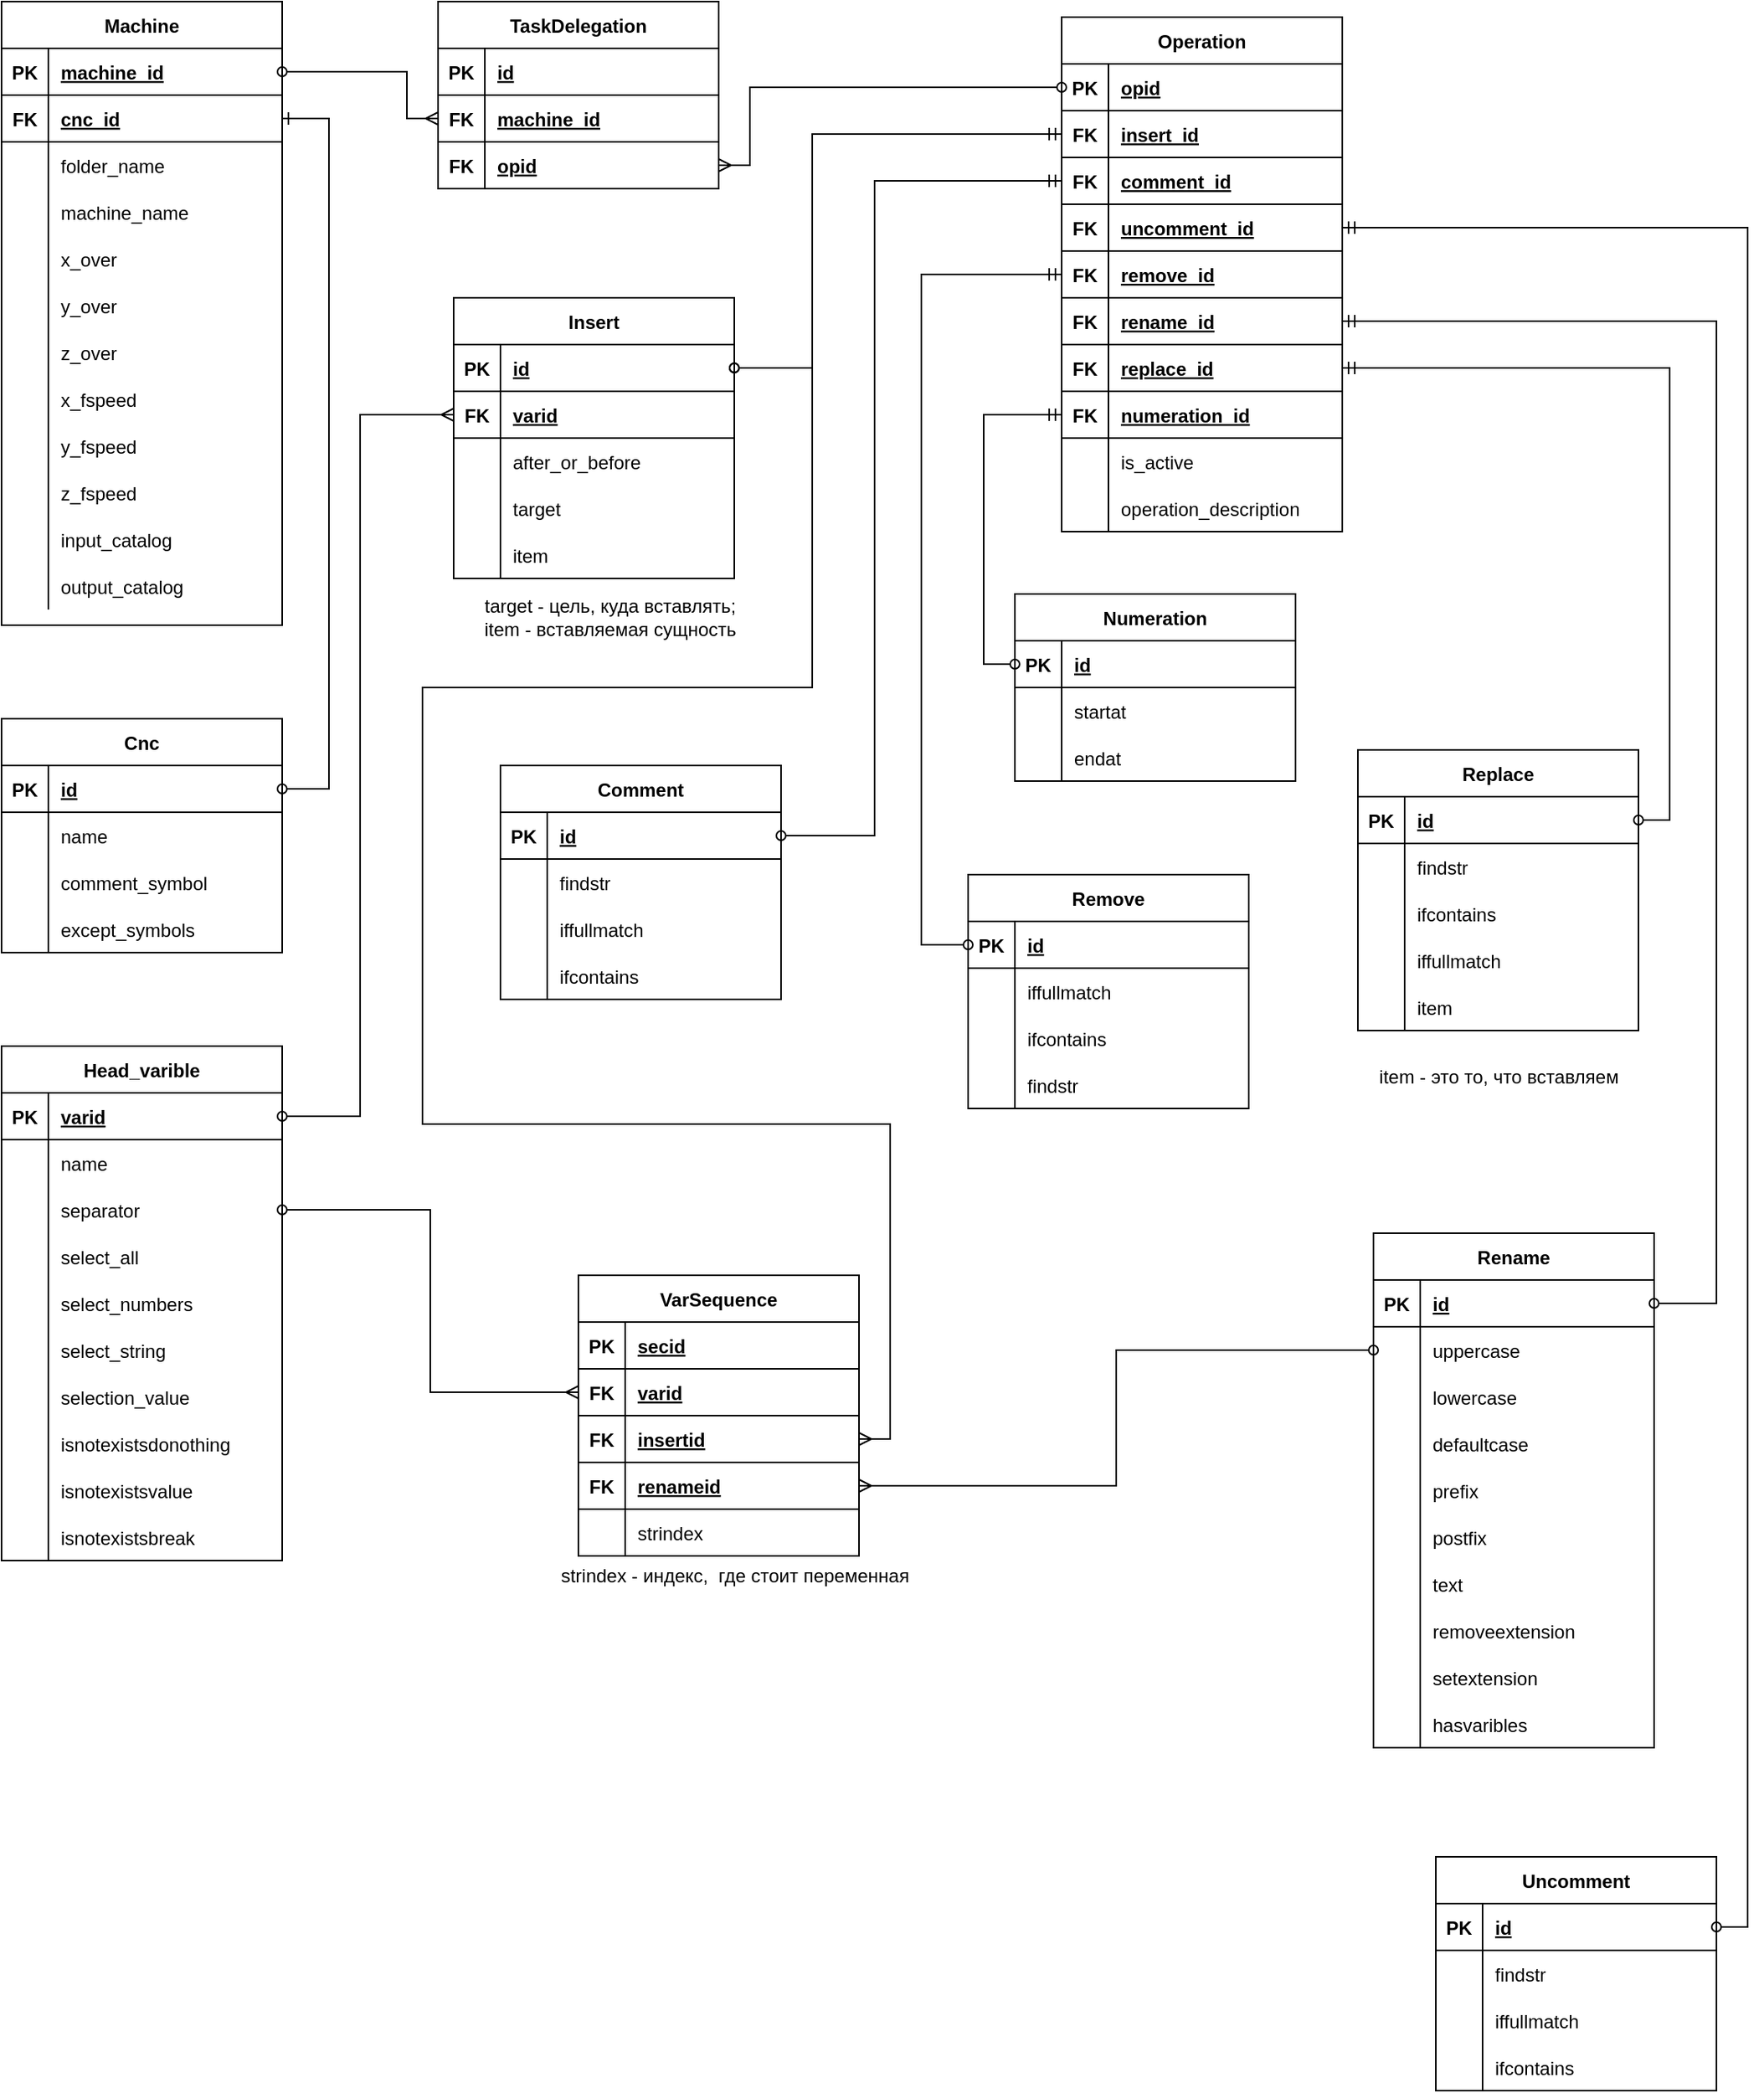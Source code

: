 <mxfile version="19.0.3" type="device"><diagram id="R2lEEEUBdFMjLlhIrx00" name="Page-1"><mxGraphModel dx="1421" dy="865" grid="1" gridSize="10" guides="1" tooltips="1" connect="1" arrows="1" fold="1" page="1" pageScale="1" pageWidth="1169" pageHeight="1654" math="0" shadow="0" extFonts="Permanent Marker^https://fonts.googleapis.com/css?family=Permanent+Marker"><root><mxCell id="0"/><mxCell id="1" parent="0"/><mxCell id="IKpsjC66L0pHhskZhx2s-1" value="Machine" style="shape=table;startSize=30;container=1;collapsible=1;childLayout=tableLayout;fixedRows=1;rowLines=0;fontStyle=1;align=center;resizeLast=1;" parent="1" vertex="1"><mxGeometry x="30" y="10" width="180" height="400" as="geometry"/></mxCell><mxCell id="IKpsjC66L0pHhskZhx2s-2" value="" style="shape=tableRow;horizontal=0;startSize=0;swimlaneHead=0;swimlaneBody=0;fillColor=none;collapsible=0;dropTarget=0;points=[[0,0.5],[1,0.5]];portConstraint=eastwest;top=0;left=0;right=0;bottom=1;" parent="IKpsjC66L0pHhskZhx2s-1" vertex="1"><mxGeometry y="30" width="180" height="30" as="geometry"/></mxCell><mxCell id="IKpsjC66L0pHhskZhx2s-3" value="PK" style="shape=partialRectangle;connectable=0;fillColor=none;top=0;left=0;bottom=0;right=0;fontStyle=1;overflow=hidden;" parent="IKpsjC66L0pHhskZhx2s-2" vertex="1"><mxGeometry width="30" height="30" as="geometry"><mxRectangle width="30" height="30" as="alternateBounds"/></mxGeometry></mxCell><mxCell id="IKpsjC66L0pHhskZhx2s-4" value="machine_id" style="shape=partialRectangle;connectable=0;fillColor=none;top=0;left=0;bottom=0;right=0;align=left;spacingLeft=6;fontStyle=5;overflow=hidden;" parent="IKpsjC66L0pHhskZhx2s-2" vertex="1"><mxGeometry x="30" width="150" height="30" as="geometry"><mxRectangle width="150" height="30" as="alternateBounds"/></mxGeometry></mxCell><mxCell id="0e2wznb1LgDLRsZZili7-7" style="shape=tableRow;horizontal=0;startSize=0;swimlaneHead=0;swimlaneBody=0;fillColor=none;collapsible=0;dropTarget=0;points=[[0,0.5],[1,0.5]];portConstraint=eastwest;top=0;left=0;right=0;bottom=1;" parent="IKpsjC66L0pHhskZhx2s-1" vertex="1"><mxGeometry y="60" width="180" height="30" as="geometry"/></mxCell><mxCell id="0e2wznb1LgDLRsZZili7-8" value="FK" style="shape=partialRectangle;connectable=0;fillColor=none;top=0;left=0;bottom=0;right=0;fontStyle=1;overflow=hidden;" parent="0e2wznb1LgDLRsZZili7-7" vertex="1"><mxGeometry width="30" height="30" as="geometry"><mxRectangle width="30" height="30" as="alternateBounds"/></mxGeometry></mxCell><mxCell id="0e2wznb1LgDLRsZZili7-9" value="cnc_id" style="shape=partialRectangle;connectable=0;fillColor=none;top=0;left=0;bottom=0;right=0;align=left;spacingLeft=6;fontStyle=5;overflow=hidden;" parent="0e2wznb1LgDLRsZZili7-7" vertex="1"><mxGeometry x="30" width="150" height="30" as="geometry"><mxRectangle width="150" height="30" as="alternateBounds"/></mxGeometry></mxCell><mxCell id="IKpsjC66L0pHhskZhx2s-108" style="shape=tableRow;horizontal=0;startSize=0;swimlaneHead=0;swimlaneBody=0;fillColor=none;collapsible=0;dropTarget=0;points=[[0,0.5],[1,0.5]];portConstraint=eastwest;top=0;left=0;right=0;bottom=0;" parent="IKpsjC66L0pHhskZhx2s-1" vertex="1"><mxGeometry y="90" width="180" height="30" as="geometry"/></mxCell><mxCell id="IKpsjC66L0pHhskZhx2s-109" style="shape=partialRectangle;connectable=0;fillColor=none;top=0;left=0;bottom=0;right=0;editable=1;overflow=hidden;" parent="IKpsjC66L0pHhskZhx2s-108" vertex="1"><mxGeometry width="30" height="30" as="geometry"><mxRectangle width="30" height="30" as="alternateBounds"/></mxGeometry></mxCell><mxCell id="IKpsjC66L0pHhskZhx2s-110" value="folder_name" style="shape=partialRectangle;connectable=0;fillColor=none;top=0;left=0;bottom=0;right=0;align=left;spacingLeft=6;overflow=hidden;" parent="IKpsjC66L0pHhskZhx2s-108" vertex="1"><mxGeometry x="30" width="150" height="30" as="geometry"><mxRectangle width="150" height="30" as="alternateBounds"/></mxGeometry></mxCell><mxCell id="IKpsjC66L0pHhskZhx2s-5" value="" style="shape=tableRow;horizontal=0;startSize=0;swimlaneHead=0;swimlaneBody=0;fillColor=none;collapsible=0;dropTarget=0;points=[[0,0.5],[1,0.5]];portConstraint=eastwest;top=0;left=0;right=0;bottom=0;" parent="IKpsjC66L0pHhskZhx2s-1" vertex="1"><mxGeometry y="120" width="180" height="30" as="geometry"/></mxCell><mxCell id="IKpsjC66L0pHhskZhx2s-6" value="" style="shape=partialRectangle;connectable=0;fillColor=none;top=0;left=0;bottom=0;right=0;editable=1;overflow=hidden;" parent="IKpsjC66L0pHhskZhx2s-5" vertex="1"><mxGeometry width="30" height="30" as="geometry"><mxRectangle width="30" height="30" as="alternateBounds"/></mxGeometry></mxCell><mxCell id="IKpsjC66L0pHhskZhx2s-7" value="machine_name" style="shape=partialRectangle;connectable=0;fillColor=none;top=0;left=0;bottom=0;right=0;align=left;spacingLeft=6;overflow=hidden;" parent="IKpsjC66L0pHhskZhx2s-5" vertex="1"><mxGeometry x="30" width="150" height="30" as="geometry"><mxRectangle width="150" height="30" as="alternateBounds"/></mxGeometry></mxCell><mxCell id="IKpsjC66L0pHhskZhx2s-8" value="" style="shape=tableRow;horizontal=0;startSize=0;swimlaneHead=0;swimlaneBody=0;fillColor=none;collapsible=0;dropTarget=0;points=[[0,0.5],[1,0.5]];portConstraint=eastwest;top=0;left=0;right=0;bottom=0;" parent="IKpsjC66L0pHhskZhx2s-1" vertex="1"><mxGeometry y="150" width="180" height="30" as="geometry"/></mxCell><mxCell id="IKpsjC66L0pHhskZhx2s-9" value="" style="shape=partialRectangle;connectable=0;fillColor=none;top=0;left=0;bottom=0;right=0;editable=1;overflow=hidden;" parent="IKpsjC66L0pHhskZhx2s-8" vertex="1"><mxGeometry width="30" height="30" as="geometry"><mxRectangle width="30" height="30" as="alternateBounds"/></mxGeometry></mxCell><mxCell id="IKpsjC66L0pHhskZhx2s-10" value="x_over" style="shape=partialRectangle;connectable=0;fillColor=none;top=0;left=0;bottom=0;right=0;align=left;spacingLeft=6;overflow=hidden;" parent="IKpsjC66L0pHhskZhx2s-8" vertex="1"><mxGeometry x="30" width="150" height="30" as="geometry"><mxRectangle width="150" height="30" as="alternateBounds"/></mxGeometry></mxCell><mxCell id="IKpsjC66L0pHhskZhx2s-11" value="" style="shape=tableRow;horizontal=0;startSize=0;swimlaneHead=0;swimlaneBody=0;fillColor=none;collapsible=0;dropTarget=0;points=[[0,0.5],[1,0.5]];portConstraint=eastwest;top=0;left=0;right=0;bottom=0;" parent="IKpsjC66L0pHhskZhx2s-1" vertex="1"><mxGeometry y="180" width="180" height="30" as="geometry"/></mxCell><mxCell id="IKpsjC66L0pHhskZhx2s-12" value="" style="shape=partialRectangle;connectable=0;fillColor=none;top=0;left=0;bottom=0;right=0;editable=1;overflow=hidden;" parent="IKpsjC66L0pHhskZhx2s-11" vertex="1"><mxGeometry width="30" height="30" as="geometry"><mxRectangle width="30" height="30" as="alternateBounds"/></mxGeometry></mxCell><mxCell id="IKpsjC66L0pHhskZhx2s-13" value="y_over" style="shape=partialRectangle;connectable=0;fillColor=none;top=0;left=0;bottom=0;right=0;align=left;spacingLeft=6;overflow=hidden;" parent="IKpsjC66L0pHhskZhx2s-11" vertex="1"><mxGeometry x="30" width="150" height="30" as="geometry"><mxRectangle width="150" height="30" as="alternateBounds"/></mxGeometry></mxCell><mxCell id="IKpsjC66L0pHhskZhx2s-20" style="shape=tableRow;horizontal=0;startSize=0;swimlaneHead=0;swimlaneBody=0;fillColor=none;collapsible=0;dropTarget=0;points=[[0,0.5],[1,0.5]];portConstraint=eastwest;top=0;left=0;right=0;bottom=0;" parent="IKpsjC66L0pHhskZhx2s-1" vertex="1"><mxGeometry y="210" width="180" height="30" as="geometry"/></mxCell><mxCell id="IKpsjC66L0pHhskZhx2s-21" style="shape=partialRectangle;connectable=0;fillColor=none;top=0;left=0;bottom=0;right=0;editable=1;overflow=hidden;" parent="IKpsjC66L0pHhskZhx2s-20" vertex="1"><mxGeometry width="30" height="30" as="geometry"><mxRectangle width="30" height="30" as="alternateBounds"/></mxGeometry></mxCell><mxCell id="IKpsjC66L0pHhskZhx2s-22" value="z_over" style="shape=partialRectangle;connectable=0;fillColor=none;top=0;left=0;bottom=0;right=0;align=left;spacingLeft=6;overflow=hidden;" parent="IKpsjC66L0pHhskZhx2s-20" vertex="1"><mxGeometry x="30" width="150" height="30" as="geometry"><mxRectangle width="150" height="30" as="alternateBounds"/></mxGeometry></mxCell><mxCell id="IKpsjC66L0pHhskZhx2s-17" style="shape=tableRow;horizontal=0;startSize=0;swimlaneHead=0;swimlaneBody=0;fillColor=none;collapsible=0;dropTarget=0;points=[[0,0.5],[1,0.5]];portConstraint=eastwest;top=0;left=0;right=0;bottom=0;" parent="IKpsjC66L0pHhskZhx2s-1" vertex="1"><mxGeometry y="240" width="180" height="30" as="geometry"/></mxCell><mxCell id="IKpsjC66L0pHhskZhx2s-18" style="shape=partialRectangle;connectable=0;fillColor=none;top=0;left=0;bottom=0;right=0;editable=1;overflow=hidden;" parent="IKpsjC66L0pHhskZhx2s-17" vertex="1"><mxGeometry width="30" height="30" as="geometry"><mxRectangle width="30" height="30" as="alternateBounds"/></mxGeometry></mxCell><mxCell id="IKpsjC66L0pHhskZhx2s-19" value="x_fspeed" style="shape=partialRectangle;connectable=0;fillColor=none;top=0;left=0;bottom=0;right=0;align=left;spacingLeft=6;overflow=hidden;" parent="IKpsjC66L0pHhskZhx2s-17" vertex="1"><mxGeometry x="30" width="150" height="30" as="geometry"><mxRectangle width="150" height="30" as="alternateBounds"/></mxGeometry></mxCell><mxCell id="IKpsjC66L0pHhskZhx2s-14" style="shape=tableRow;horizontal=0;startSize=0;swimlaneHead=0;swimlaneBody=0;fillColor=none;collapsible=0;dropTarget=0;points=[[0,0.5],[1,0.5]];portConstraint=eastwest;top=0;left=0;right=0;bottom=0;" parent="IKpsjC66L0pHhskZhx2s-1" vertex="1"><mxGeometry y="270" width="180" height="30" as="geometry"/></mxCell><mxCell id="IKpsjC66L0pHhskZhx2s-15" style="shape=partialRectangle;connectable=0;fillColor=none;top=0;left=0;bottom=0;right=0;editable=1;overflow=hidden;" parent="IKpsjC66L0pHhskZhx2s-14" vertex="1"><mxGeometry width="30" height="30" as="geometry"><mxRectangle width="30" height="30" as="alternateBounds"/></mxGeometry></mxCell><mxCell id="IKpsjC66L0pHhskZhx2s-16" value="y_fspeed" style="shape=partialRectangle;connectable=0;fillColor=none;top=0;left=0;bottom=0;right=0;align=left;spacingLeft=6;overflow=hidden;" parent="IKpsjC66L0pHhskZhx2s-14" vertex="1"><mxGeometry x="30" width="150" height="30" as="geometry"><mxRectangle width="150" height="30" as="alternateBounds"/></mxGeometry></mxCell><mxCell id="IKpsjC66L0pHhskZhx2s-23" style="shape=tableRow;horizontal=0;startSize=0;swimlaneHead=0;swimlaneBody=0;fillColor=none;collapsible=0;dropTarget=0;points=[[0,0.5],[1,0.5]];portConstraint=eastwest;top=0;left=0;right=0;bottom=0;" parent="IKpsjC66L0pHhskZhx2s-1" vertex="1"><mxGeometry y="300" width="180" height="30" as="geometry"/></mxCell><mxCell id="IKpsjC66L0pHhskZhx2s-24" style="shape=partialRectangle;connectable=0;fillColor=none;top=0;left=0;bottom=0;right=0;editable=1;overflow=hidden;" parent="IKpsjC66L0pHhskZhx2s-23" vertex="1"><mxGeometry width="30" height="30" as="geometry"><mxRectangle width="30" height="30" as="alternateBounds"/></mxGeometry></mxCell><mxCell id="IKpsjC66L0pHhskZhx2s-25" value="z_fspeed" style="shape=partialRectangle;connectable=0;fillColor=none;top=0;left=0;bottom=0;right=0;align=left;spacingLeft=6;overflow=hidden;" parent="IKpsjC66L0pHhskZhx2s-23" vertex="1"><mxGeometry x="30" width="150" height="30" as="geometry"><mxRectangle width="150" height="30" as="alternateBounds"/></mxGeometry></mxCell><mxCell id="LJmS7mIBcILiPfm75yMd-13" style="shape=tableRow;horizontal=0;startSize=0;swimlaneHead=0;swimlaneBody=0;fillColor=none;collapsible=0;dropTarget=0;points=[[0,0.5],[1,0.5]];portConstraint=eastwest;top=0;left=0;right=0;bottom=0;" parent="IKpsjC66L0pHhskZhx2s-1" vertex="1"><mxGeometry y="330" width="180" height="30" as="geometry"/></mxCell><mxCell id="LJmS7mIBcILiPfm75yMd-14" style="shape=partialRectangle;connectable=0;fillColor=none;top=0;left=0;bottom=0;right=0;editable=1;overflow=hidden;" parent="LJmS7mIBcILiPfm75yMd-13" vertex="1"><mxGeometry width="30" height="30" as="geometry"><mxRectangle width="30" height="30" as="alternateBounds"/></mxGeometry></mxCell><mxCell id="LJmS7mIBcILiPfm75yMd-15" value="input_catalog" style="shape=partialRectangle;connectable=0;fillColor=none;top=0;left=0;bottom=0;right=0;align=left;spacingLeft=6;overflow=hidden;" parent="LJmS7mIBcILiPfm75yMd-13" vertex="1"><mxGeometry x="30" width="150" height="30" as="geometry"><mxRectangle width="150" height="30" as="alternateBounds"/></mxGeometry></mxCell><mxCell id="LJmS7mIBcILiPfm75yMd-10" style="shape=tableRow;horizontal=0;startSize=0;swimlaneHead=0;swimlaneBody=0;fillColor=none;collapsible=0;dropTarget=0;points=[[0,0.5],[1,0.5]];portConstraint=eastwest;top=0;left=0;right=0;bottom=0;" parent="IKpsjC66L0pHhskZhx2s-1" vertex="1"><mxGeometry y="360" width="180" height="30" as="geometry"/></mxCell><mxCell id="LJmS7mIBcILiPfm75yMd-11" style="shape=partialRectangle;connectable=0;fillColor=none;top=0;left=0;bottom=0;right=0;editable=1;overflow=hidden;" parent="LJmS7mIBcILiPfm75yMd-10" vertex="1"><mxGeometry width="30" height="30" as="geometry"><mxRectangle width="30" height="30" as="alternateBounds"/></mxGeometry></mxCell><mxCell id="LJmS7mIBcILiPfm75yMd-12" value="output_catalog" style="shape=partialRectangle;connectable=0;fillColor=none;top=0;left=0;bottom=0;right=0;align=left;spacingLeft=6;overflow=hidden;" parent="LJmS7mIBcILiPfm75yMd-10" vertex="1"><mxGeometry x="30" width="150" height="30" as="geometry"><mxRectangle width="150" height="30" as="alternateBounds"/></mxGeometry></mxCell><mxCell id="IKpsjC66L0pHhskZhx2s-39" value="Operation" style="shape=table;startSize=30;container=1;collapsible=1;childLayout=tableLayout;fixedRows=1;rowLines=0;fontStyle=1;align=center;resizeLast=1;" parent="1" vertex="1"><mxGeometry x="710" y="20" width="180" height="330" as="geometry"/></mxCell><mxCell id="IKpsjC66L0pHhskZhx2s-40" value="" style="shape=tableRow;horizontal=0;startSize=0;swimlaneHead=0;swimlaneBody=0;fillColor=none;collapsible=0;dropTarget=0;points=[[0,0.5],[1,0.5]];portConstraint=eastwest;top=0;left=0;right=0;bottom=1;" parent="IKpsjC66L0pHhskZhx2s-39" vertex="1"><mxGeometry y="30" width="180" height="30" as="geometry"/></mxCell><mxCell id="IKpsjC66L0pHhskZhx2s-41" value="PK" style="shape=partialRectangle;connectable=0;fillColor=none;top=0;left=0;bottom=0;right=0;fontStyle=1;overflow=hidden;" parent="IKpsjC66L0pHhskZhx2s-40" vertex="1"><mxGeometry width="30" height="30" as="geometry"><mxRectangle width="30" height="30" as="alternateBounds"/></mxGeometry></mxCell><mxCell id="IKpsjC66L0pHhskZhx2s-42" value="opid" style="shape=partialRectangle;connectable=0;fillColor=none;top=0;left=0;bottom=0;right=0;align=left;spacingLeft=6;fontStyle=5;overflow=hidden;" parent="IKpsjC66L0pHhskZhx2s-40" vertex="1"><mxGeometry x="30" width="150" height="30" as="geometry"><mxRectangle width="150" height="30" as="alternateBounds"/></mxGeometry></mxCell><mxCell id="UpJay6in-v6-4qdNT6L6-69" style="shape=tableRow;horizontal=0;startSize=0;swimlaneHead=0;swimlaneBody=0;fillColor=none;collapsible=0;dropTarget=0;points=[[0,0.5],[1,0.5]];portConstraint=eastwest;top=0;left=0;right=0;bottom=1;" parent="IKpsjC66L0pHhskZhx2s-39" vertex="1"><mxGeometry y="60" width="180" height="30" as="geometry"/></mxCell><mxCell id="UpJay6in-v6-4qdNT6L6-70" value="FK" style="shape=partialRectangle;connectable=0;fillColor=none;top=0;left=0;bottom=0;right=0;fontStyle=1;overflow=hidden;" parent="UpJay6in-v6-4qdNT6L6-69" vertex="1"><mxGeometry width="30" height="30" as="geometry"><mxRectangle width="30" height="30" as="alternateBounds"/></mxGeometry></mxCell><mxCell id="UpJay6in-v6-4qdNT6L6-71" value="insert_id" style="shape=partialRectangle;connectable=0;fillColor=none;top=0;left=0;bottom=0;right=0;align=left;spacingLeft=6;fontStyle=5;overflow=hidden;" parent="UpJay6in-v6-4qdNT6L6-69" vertex="1"><mxGeometry x="30" width="150" height="30" as="geometry"><mxRectangle width="150" height="30" as="alternateBounds"/></mxGeometry></mxCell><mxCell id="UpJay6in-v6-4qdNT6L6-66" style="shape=tableRow;horizontal=0;startSize=0;swimlaneHead=0;swimlaneBody=0;fillColor=none;collapsible=0;dropTarget=0;points=[[0,0.5],[1,0.5]];portConstraint=eastwest;top=0;left=0;right=0;bottom=1;" parent="IKpsjC66L0pHhskZhx2s-39" vertex="1"><mxGeometry y="90" width="180" height="30" as="geometry"/></mxCell><mxCell id="UpJay6in-v6-4qdNT6L6-67" value="FK" style="shape=partialRectangle;connectable=0;fillColor=none;top=0;left=0;bottom=0;right=0;fontStyle=1;overflow=hidden;" parent="UpJay6in-v6-4qdNT6L6-66" vertex="1"><mxGeometry width="30" height="30" as="geometry"><mxRectangle width="30" height="30" as="alternateBounds"/></mxGeometry></mxCell><mxCell id="UpJay6in-v6-4qdNT6L6-68" value="comment_id" style="shape=partialRectangle;connectable=0;fillColor=none;top=0;left=0;bottom=0;right=0;align=left;spacingLeft=6;fontStyle=5;overflow=hidden;" parent="UpJay6in-v6-4qdNT6L6-66" vertex="1"><mxGeometry x="30" width="150" height="30" as="geometry"><mxRectangle width="150" height="30" as="alternateBounds"/></mxGeometry></mxCell><mxCell id="mXzhMzSOGWc84XvhZ1BM-70" style="shape=tableRow;horizontal=0;startSize=0;swimlaneHead=0;swimlaneBody=0;fillColor=none;collapsible=0;dropTarget=0;points=[[0,0.5],[1,0.5]];portConstraint=eastwest;top=0;left=0;right=0;bottom=1;" parent="IKpsjC66L0pHhskZhx2s-39" vertex="1"><mxGeometry y="120" width="180" height="30" as="geometry"/></mxCell><mxCell id="mXzhMzSOGWc84XvhZ1BM-71" value="FK" style="shape=partialRectangle;connectable=0;fillColor=none;top=0;left=0;bottom=0;right=0;fontStyle=1;overflow=hidden;" parent="mXzhMzSOGWc84XvhZ1BM-70" vertex="1"><mxGeometry width="30" height="30" as="geometry"><mxRectangle width="30" height="30" as="alternateBounds"/></mxGeometry></mxCell><mxCell id="mXzhMzSOGWc84XvhZ1BM-72" value="uncomment_id" style="shape=partialRectangle;connectable=0;fillColor=none;top=0;left=0;bottom=0;right=0;align=left;spacingLeft=6;fontStyle=5;overflow=hidden;" parent="mXzhMzSOGWc84XvhZ1BM-70" vertex="1"><mxGeometry x="30" width="150" height="30" as="geometry"><mxRectangle width="150" height="30" as="alternateBounds"/></mxGeometry></mxCell><mxCell id="mXzhMzSOGWc84XvhZ1BM-67" style="shape=tableRow;horizontal=0;startSize=0;swimlaneHead=0;swimlaneBody=0;fillColor=none;collapsible=0;dropTarget=0;points=[[0,0.5],[1,0.5]];portConstraint=eastwest;top=0;left=0;right=0;bottom=1;" parent="IKpsjC66L0pHhskZhx2s-39" vertex="1"><mxGeometry y="150" width="180" height="30" as="geometry"/></mxCell><mxCell id="mXzhMzSOGWc84XvhZ1BM-68" value="FK" style="shape=partialRectangle;connectable=0;fillColor=none;top=0;left=0;bottom=0;right=0;fontStyle=1;overflow=hidden;" parent="mXzhMzSOGWc84XvhZ1BM-67" vertex="1"><mxGeometry width="30" height="30" as="geometry"><mxRectangle width="30" height="30" as="alternateBounds"/></mxGeometry></mxCell><mxCell id="mXzhMzSOGWc84XvhZ1BM-69" value="remove_id" style="shape=partialRectangle;connectable=0;fillColor=none;top=0;left=0;bottom=0;right=0;align=left;spacingLeft=6;fontStyle=5;overflow=hidden;" parent="mXzhMzSOGWc84XvhZ1BM-67" vertex="1"><mxGeometry x="30" width="150" height="30" as="geometry"><mxRectangle width="150" height="30" as="alternateBounds"/></mxGeometry></mxCell><mxCell id="mXzhMzSOGWc84XvhZ1BM-64" style="shape=tableRow;horizontal=0;startSize=0;swimlaneHead=0;swimlaneBody=0;fillColor=none;collapsible=0;dropTarget=0;points=[[0,0.5],[1,0.5]];portConstraint=eastwest;top=0;left=0;right=0;bottom=1;" parent="IKpsjC66L0pHhskZhx2s-39" vertex="1"><mxGeometry y="180" width="180" height="30" as="geometry"/></mxCell><mxCell id="mXzhMzSOGWc84XvhZ1BM-65" value="FK" style="shape=partialRectangle;connectable=0;fillColor=none;top=0;left=0;bottom=0;right=0;fontStyle=1;overflow=hidden;" parent="mXzhMzSOGWc84XvhZ1BM-64" vertex="1"><mxGeometry width="30" height="30" as="geometry"><mxRectangle width="30" height="30" as="alternateBounds"/></mxGeometry></mxCell><mxCell id="mXzhMzSOGWc84XvhZ1BM-66" value="rename_id" style="shape=partialRectangle;connectable=0;fillColor=none;top=0;left=0;bottom=0;right=0;align=left;spacingLeft=6;fontStyle=5;overflow=hidden;" parent="mXzhMzSOGWc84XvhZ1BM-64" vertex="1"><mxGeometry x="30" width="150" height="30" as="geometry"><mxRectangle width="150" height="30" as="alternateBounds"/></mxGeometry></mxCell><mxCell id="mXzhMzSOGWc84XvhZ1BM-61" style="shape=tableRow;horizontal=0;startSize=0;swimlaneHead=0;swimlaneBody=0;fillColor=none;collapsible=0;dropTarget=0;points=[[0,0.5],[1,0.5]];portConstraint=eastwest;top=0;left=0;right=0;bottom=1;" parent="IKpsjC66L0pHhskZhx2s-39" vertex="1"><mxGeometry y="210" width="180" height="30" as="geometry"/></mxCell><mxCell id="mXzhMzSOGWc84XvhZ1BM-62" value="FK" style="shape=partialRectangle;connectable=0;fillColor=none;top=0;left=0;bottom=0;right=0;fontStyle=1;overflow=hidden;" parent="mXzhMzSOGWc84XvhZ1BM-61" vertex="1"><mxGeometry width="30" height="30" as="geometry"><mxRectangle width="30" height="30" as="alternateBounds"/></mxGeometry></mxCell><mxCell id="mXzhMzSOGWc84XvhZ1BM-63" value="replace_id" style="shape=partialRectangle;connectable=0;fillColor=none;top=0;left=0;bottom=0;right=0;align=left;spacingLeft=6;fontStyle=5;overflow=hidden;" parent="mXzhMzSOGWc84XvhZ1BM-61" vertex="1"><mxGeometry x="30" width="150" height="30" as="geometry"><mxRectangle width="150" height="30" as="alternateBounds"/></mxGeometry></mxCell><mxCell id="mXzhMzSOGWc84XvhZ1BM-84" style="shape=tableRow;horizontal=0;startSize=0;swimlaneHead=0;swimlaneBody=0;fillColor=none;collapsible=0;dropTarget=0;points=[[0,0.5],[1,0.5]];portConstraint=eastwest;top=0;left=0;right=0;bottom=1;" parent="IKpsjC66L0pHhskZhx2s-39" vertex="1"><mxGeometry y="240" width="180" height="30" as="geometry"/></mxCell><mxCell id="mXzhMzSOGWc84XvhZ1BM-85" value="FK" style="shape=partialRectangle;connectable=0;fillColor=none;top=0;left=0;bottom=0;right=0;fontStyle=1;overflow=hidden;" parent="mXzhMzSOGWc84XvhZ1BM-84" vertex="1"><mxGeometry width="30" height="30" as="geometry"><mxRectangle width="30" height="30" as="alternateBounds"/></mxGeometry></mxCell><mxCell id="mXzhMzSOGWc84XvhZ1BM-86" value="numeration_id" style="shape=partialRectangle;connectable=0;fillColor=none;top=0;left=0;bottom=0;right=0;align=left;spacingLeft=6;fontStyle=5;overflow=hidden;" parent="mXzhMzSOGWc84XvhZ1BM-84" vertex="1"><mxGeometry x="30" width="150" height="30" as="geometry"><mxRectangle width="150" height="30" as="alternateBounds"/></mxGeometry></mxCell><mxCell id="z9merJxn7PShR9UIkb8S-1" style="shape=tableRow;horizontal=0;startSize=0;swimlaneHead=0;swimlaneBody=0;fillColor=none;collapsible=0;dropTarget=0;points=[[0,0.5],[1,0.5]];portConstraint=eastwest;top=0;left=0;right=0;bottom=0;" parent="IKpsjC66L0pHhskZhx2s-39" vertex="1"><mxGeometry y="270" width="180" height="30" as="geometry"/></mxCell><mxCell id="z9merJxn7PShR9UIkb8S-2" style="shape=partialRectangle;connectable=0;fillColor=none;top=0;left=0;bottom=0;right=0;editable=1;overflow=hidden;" parent="z9merJxn7PShR9UIkb8S-1" vertex="1"><mxGeometry width="30" height="30" as="geometry"><mxRectangle width="30" height="30" as="alternateBounds"/></mxGeometry></mxCell><mxCell id="z9merJxn7PShR9UIkb8S-3" value="is_active" style="shape=partialRectangle;connectable=0;fillColor=none;top=0;left=0;bottom=0;right=0;align=left;spacingLeft=6;overflow=hidden;" parent="z9merJxn7PShR9UIkb8S-1" vertex="1"><mxGeometry x="30" width="150" height="30" as="geometry"><mxRectangle width="150" height="30" as="alternateBounds"/></mxGeometry></mxCell><mxCell id="IKpsjC66L0pHhskZhx2s-43" value="" style="shape=tableRow;horizontal=0;startSize=0;swimlaneHead=0;swimlaneBody=0;fillColor=none;collapsible=0;dropTarget=0;points=[[0,0.5],[1,0.5]];portConstraint=eastwest;top=0;left=0;right=0;bottom=0;" parent="IKpsjC66L0pHhskZhx2s-39" vertex="1"><mxGeometry y="300" width="180" height="30" as="geometry"/></mxCell><mxCell id="IKpsjC66L0pHhskZhx2s-44" value="" style="shape=partialRectangle;connectable=0;fillColor=none;top=0;left=0;bottom=0;right=0;editable=1;overflow=hidden;" parent="IKpsjC66L0pHhskZhx2s-43" vertex="1"><mxGeometry width="30" height="30" as="geometry"><mxRectangle width="30" height="30" as="alternateBounds"/></mxGeometry></mxCell><mxCell id="IKpsjC66L0pHhskZhx2s-45" value="operation_description" style="shape=partialRectangle;connectable=0;fillColor=none;top=0;left=0;bottom=0;right=0;align=left;spacingLeft=6;overflow=hidden;" parent="IKpsjC66L0pHhskZhx2s-43" vertex="1"><mxGeometry x="30" width="150" height="30" as="geometry"><mxRectangle width="150" height="30" as="alternateBounds"/></mxGeometry></mxCell><mxCell id="IKpsjC66L0pHhskZhx2s-107" style="edgeStyle=orthogonalEdgeStyle;rounded=0;orthogonalLoop=1;jettySize=auto;html=1;exitX=1;exitY=0.5;exitDx=0;exitDy=0;endArrow=ERmany;endFill=0;startArrow=oval;startFill=0;entryX=0;entryY=0.5;entryDx=0;entryDy=0;" parent="1" source="IKpsjC66L0pHhskZhx2s-2" target="UpJay6in-v6-4qdNT6L6-17" edge="1"><mxGeometry relative="1" as="geometry"><mxPoint x="510" y="40" as="targetPoint"/><Array as="points"><mxPoint x="290" y="55"/><mxPoint x="290" y="85"/></Array></mxGeometry></mxCell><mxCell id="UpJay6in-v6-4qdNT6L6-4" value="TaskDelegation" style="shape=table;startSize=30;container=1;collapsible=1;childLayout=tableLayout;fixedRows=1;rowLines=0;fontStyle=1;align=center;resizeLast=1;" parent="1" vertex="1"><mxGeometry x="310" y="10" width="180" height="120" as="geometry"/></mxCell><mxCell id="UpJay6in-v6-4qdNT6L6-5" value="" style="shape=tableRow;horizontal=0;startSize=0;swimlaneHead=0;swimlaneBody=0;fillColor=none;collapsible=0;dropTarget=0;points=[[0,0.5],[1,0.5]];portConstraint=eastwest;top=0;left=0;right=0;bottom=1;" parent="UpJay6in-v6-4qdNT6L6-4" vertex="1"><mxGeometry y="30" width="180" height="30" as="geometry"/></mxCell><mxCell id="UpJay6in-v6-4qdNT6L6-6" value="PK" style="shape=partialRectangle;connectable=0;fillColor=none;top=0;left=0;bottom=0;right=0;fontStyle=1;overflow=hidden;" parent="UpJay6in-v6-4qdNT6L6-5" vertex="1"><mxGeometry width="30" height="30" as="geometry"><mxRectangle width="30" height="30" as="alternateBounds"/></mxGeometry></mxCell><mxCell id="UpJay6in-v6-4qdNT6L6-7" value="id" style="shape=partialRectangle;connectable=0;fillColor=none;top=0;left=0;bottom=0;right=0;align=left;spacingLeft=6;fontStyle=5;overflow=hidden;" parent="UpJay6in-v6-4qdNT6L6-5" vertex="1"><mxGeometry x="30" width="150" height="30" as="geometry"><mxRectangle width="150" height="30" as="alternateBounds"/></mxGeometry></mxCell><mxCell id="UpJay6in-v6-4qdNT6L6-17" style="shape=tableRow;horizontal=0;startSize=0;swimlaneHead=0;swimlaneBody=0;fillColor=none;collapsible=0;dropTarget=0;points=[[0,0.5],[1,0.5]];portConstraint=eastwest;top=0;left=0;right=0;bottom=1;" parent="UpJay6in-v6-4qdNT6L6-4" vertex="1"><mxGeometry y="60" width="180" height="30" as="geometry"/></mxCell><mxCell id="UpJay6in-v6-4qdNT6L6-18" value="FK" style="shape=partialRectangle;connectable=0;fillColor=none;top=0;left=0;bottom=0;right=0;fontStyle=1;overflow=hidden;" parent="UpJay6in-v6-4qdNT6L6-17" vertex="1"><mxGeometry width="30" height="30" as="geometry"><mxRectangle width="30" height="30" as="alternateBounds"/></mxGeometry></mxCell><mxCell id="UpJay6in-v6-4qdNT6L6-19" value="machine_id" style="shape=partialRectangle;connectable=0;fillColor=none;top=0;left=0;bottom=0;right=0;align=left;spacingLeft=6;fontStyle=5;overflow=hidden;" parent="UpJay6in-v6-4qdNT6L6-17" vertex="1"><mxGeometry x="30" width="150" height="30" as="geometry"><mxRectangle width="150" height="30" as="alternateBounds"/></mxGeometry></mxCell><mxCell id="UpJay6in-v6-4qdNT6L6-21" style="shape=tableRow;horizontal=0;startSize=0;swimlaneHead=0;swimlaneBody=0;fillColor=none;collapsible=0;dropTarget=0;points=[[0,0.5],[1,0.5]];portConstraint=eastwest;top=0;left=0;right=0;bottom=1;" parent="UpJay6in-v6-4qdNT6L6-4" vertex="1"><mxGeometry y="90" width="180" height="30" as="geometry"/></mxCell><mxCell id="UpJay6in-v6-4qdNT6L6-22" value="FK" style="shape=partialRectangle;connectable=0;fillColor=none;top=0;left=0;bottom=0;right=0;fontStyle=1;overflow=hidden;" parent="UpJay6in-v6-4qdNT6L6-21" vertex="1"><mxGeometry width="30" height="30" as="geometry"><mxRectangle width="30" height="30" as="alternateBounds"/></mxGeometry></mxCell><mxCell id="UpJay6in-v6-4qdNT6L6-23" value="opid" style="shape=partialRectangle;connectable=0;fillColor=none;top=0;left=0;bottom=0;right=0;align=left;spacingLeft=6;fontStyle=5;overflow=hidden;" parent="UpJay6in-v6-4qdNT6L6-21" vertex="1"><mxGeometry x="30" width="150" height="30" as="geometry"><mxRectangle width="150" height="30" as="alternateBounds"/></mxGeometry></mxCell><mxCell id="UpJay6in-v6-4qdNT6L6-20" style="edgeStyle=orthogonalEdgeStyle;rounded=0;orthogonalLoop=1;jettySize=auto;html=1;exitX=0;exitY=0.5;exitDx=0;exitDy=0;entryX=1;entryY=0.5;entryDx=0;entryDy=0;endArrow=ERmany;endFill=0;startArrow=oval;startFill=0;" parent="1" target="UpJay6in-v6-4qdNT6L6-5" edge="1"><mxGeometry relative="1" as="geometry"/></mxCell><mxCell id="UpJay6in-v6-4qdNT6L6-24" value="Insert" style="shape=table;startSize=30;container=1;collapsible=1;childLayout=tableLayout;fixedRows=1;rowLines=0;fontStyle=1;align=center;resizeLast=1;" parent="1" vertex="1"><mxGeometry x="320" y="200" width="180" height="180" as="geometry"/></mxCell><mxCell id="UpJay6in-v6-4qdNT6L6-25" value="" style="shape=tableRow;horizontal=0;startSize=0;swimlaneHead=0;swimlaneBody=0;fillColor=none;collapsible=0;dropTarget=0;points=[[0,0.5],[1,0.5]];portConstraint=eastwest;top=0;left=0;right=0;bottom=1;" parent="UpJay6in-v6-4qdNT6L6-24" vertex="1"><mxGeometry y="30" width="180" height="30" as="geometry"/></mxCell><mxCell id="UpJay6in-v6-4qdNT6L6-26" value="PK" style="shape=partialRectangle;connectable=0;fillColor=none;top=0;left=0;bottom=0;right=0;fontStyle=1;overflow=hidden;" parent="UpJay6in-v6-4qdNT6L6-25" vertex="1"><mxGeometry width="30" height="30" as="geometry"><mxRectangle width="30" height="30" as="alternateBounds"/></mxGeometry></mxCell><mxCell id="UpJay6in-v6-4qdNT6L6-27" value="id" style="shape=partialRectangle;connectable=0;fillColor=none;top=0;left=0;bottom=0;right=0;align=left;spacingLeft=6;fontStyle=5;overflow=hidden;" parent="UpJay6in-v6-4qdNT6L6-25" vertex="1"><mxGeometry x="30" width="150" height="30" as="geometry"><mxRectangle width="150" height="30" as="alternateBounds"/></mxGeometry></mxCell><mxCell id="FzO1UWvLlRd1zSK_UzKD-48" style="shape=tableRow;horizontal=0;startSize=0;swimlaneHead=0;swimlaneBody=0;fillColor=none;collapsible=0;dropTarget=0;points=[[0,0.5],[1,0.5]];portConstraint=eastwest;top=0;left=0;right=0;bottom=1;" parent="UpJay6in-v6-4qdNT6L6-24" vertex="1"><mxGeometry y="60" width="180" height="30" as="geometry"/></mxCell><mxCell id="FzO1UWvLlRd1zSK_UzKD-49" value="FK" style="shape=partialRectangle;connectable=0;fillColor=none;top=0;left=0;bottom=0;right=0;fontStyle=1;overflow=hidden;" parent="FzO1UWvLlRd1zSK_UzKD-48" vertex="1"><mxGeometry width="30" height="30" as="geometry"><mxRectangle width="30" height="30" as="alternateBounds"/></mxGeometry></mxCell><mxCell id="FzO1UWvLlRd1zSK_UzKD-50" value="varid" style="shape=partialRectangle;connectable=0;fillColor=none;top=0;left=0;bottom=0;right=0;align=left;spacingLeft=6;fontStyle=5;overflow=hidden;" parent="FzO1UWvLlRd1zSK_UzKD-48" vertex="1"><mxGeometry x="30" width="150" height="30" as="geometry"><mxRectangle width="150" height="30" as="alternateBounds"/></mxGeometry></mxCell><mxCell id="UpJay6in-v6-4qdNT6L6-28" value="" style="shape=tableRow;horizontal=0;startSize=0;swimlaneHead=0;swimlaneBody=0;fillColor=none;collapsible=0;dropTarget=0;points=[[0,0.5],[1,0.5]];portConstraint=eastwest;top=0;left=0;right=0;bottom=0;" parent="UpJay6in-v6-4qdNT6L6-24" vertex="1"><mxGeometry y="90" width="180" height="30" as="geometry"/></mxCell><mxCell id="UpJay6in-v6-4qdNT6L6-29" value="" style="shape=partialRectangle;connectable=0;fillColor=none;top=0;left=0;bottom=0;right=0;editable=1;overflow=hidden;" parent="UpJay6in-v6-4qdNT6L6-28" vertex="1"><mxGeometry width="30" height="30" as="geometry"><mxRectangle width="30" height="30" as="alternateBounds"/></mxGeometry></mxCell><mxCell id="UpJay6in-v6-4qdNT6L6-30" value="after_or_before" style="shape=partialRectangle;connectable=0;fillColor=none;top=0;left=0;bottom=0;right=0;align=left;spacingLeft=6;overflow=hidden;" parent="UpJay6in-v6-4qdNT6L6-28" vertex="1"><mxGeometry x="30" width="150" height="30" as="geometry"><mxRectangle width="150" height="30" as="alternateBounds"/></mxGeometry></mxCell><mxCell id="UpJay6in-v6-4qdNT6L6-31" value="" style="shape=tableRow;horizontal=0;startSize=0;swimlaneHead=0;swimlaneBody=0;fillColor=none;collapsible=0;dropTarget=0;points=[[0,0.5],[1,0.5]];portConstraint=eastwest;top=0;left=0;right=0;bottom=0;" parent="UpJay6in-v6-4qdNT6L6-24" vertex="1"><mxGeometry y="120" width="180" height="30" as="geometry"/></mxCell><mxCell id="UpJay6in-v6-4qdNT6L6-32" value="" style="shape=partialRectangle;connectable=0;fillColor=none;top=0;left=0;bottom=0;right=0;editable=1;overflow=hidden;" parent="UpJay6in-v6-4qdNT6L6-31" vertex="1"><mxGeometry width="30" height="30" as="geometry"><mxRectangle width="30" height="30" as="alternateBounds"/></mxGeometry></mxCell><mxCell id="UpJay6in-v6-4qdNT6L6-33" value="target" style="shape=partialRectangle;connectable=0;fillColor=none;top=0;left=0;bottom=0;right=0;align=left;spacingLeft=6;overflow=hidden;" parent="UpJay6in-v6-4qdNT6L6-31" vertex="1"><mxGeometry x="30" width="150" height="30" as="geometry"><mxRectangle width="150" height="30" as="alternateBounds"/></mxGeometry></mxCell><mxCell id="UpJay6in-v6-4qdNT6L6-34" value="" style="shape=tableRow;horizontal=0;startSize=0;swimlaneHead=0;swimlaneBody=0;fillColor=none;collapsible=0;dropTarget=0;points=[[0,0.5],[1,0.5]];portConstraint=eastwest;top=0;left=0;right=0;bottom=0;" parent="UpJay6in-v6-4qdNT6L6-24" vertex="1"><mxGeometry y="150" width="180" height="30" as="geometry"/></mxCell><mxCell id="UpJay6in-v6-4qdNT6L6-35" value="" style="shape=partialRectangle;connectable=0;fillColor=none;top=0;left=0;bottom=0;right=0;editable=1;overflow=hidden;" parent="UpJay6in-v6-4qdNT6L6-34" vertex="1"><mxGeometry width="30" height="30" as="geometry"><mxRectangle width="30" height="30" as="alternateBounds"/></mxGeometry></mxCell><mxCell id="UpJay6in-v6-4qdNT6L6-36" value="item" style="shape=partialRectangle;connectable=0;fillColor=none;top=0;left=0;bottom=0;right=0;align=left;spacingLeft=6;overflow=hidden;" parent="UpJay6in-v6-4qdNT6L6-34" vertex="1"><mxGeometry x="30" width="150" height="30" as="geometry"><mxRectangle width="150" height="30" as="alternateBounds"/></mxGeometry></mxCell><mxCell id="UpJay6in-v6-4qdNT6L6-37" value="Comment" style="shape=table;startSize=30;container=1;collapsible=1;childLayout=tableLayout;fixedRows=1;rowLines=0;fontStyle=1;align=center;resizeLast=1;" parent="1" vertex="1"><mxGeometry x="350" y="500" width="180" height="150" as="geometry"/></mxCell><mxCell id="UpJay6in-v6-4qdNT6L6-38" value="" style="shape=tableRow;horizontal=0;startSize=0;swimlaneHead=0;swimlaneBody=0;fillColor=none;collapsible=0;dropTarget=0;points=[[0,0.5],[1,0.5]];portConstraint=eastwest;top=0;left=0;right=0;bottom=1;" parent="UpJay6in-v6-4qdNT6L6-37" vertex="1"><mxGeometry y="30" width="180" height="30" as="geometry"/></mxCell><mxCell id="UpJay6in-v6-4qdNT6L6-39" value="PK" style="shape=partialRectangle;connectable=0;fillColor=none;top=0;left=0;bottom=0;right=0;fontStyle=1;overflow=hidden;" parent="UpJay6in-v6-4qdNT6L6-38" vertex="1"><mxGeometry width="30" height="30" as="geometry"><mxRectangle width="30" height="30" as="alternateBounds"/></mxGeometry></mxCell><mxCell id="UpJay6in-v6-4qdNT6L6-40" value="id" style="shape=partialRectangle;connectable=0;fillColor=none;top=0;left=0;bottom=0;right=0;align=left;spacingLeft=6;fontStyle=5;overflow=hidden;" parent="UpJay6in-v6-4qdNT6L6-38" vertex="1"><mxGeometry x="30" width="150" height="30" as="geometry"><mxRectangle width="150" height="30" as="alternateBounds"/></mxGeometry></mxCell><mxCell id="UpJay6in-v6-4qdNT6L6-41" value="" style="shape=tableRow;horizontal=0;startSize=0;swimlaneHead=0;swimlaneBody=0;fillColor=none;collapsible=0;dropTarget=0;points=[[0,0.5],[1,0.5]];portConstraint=eastwest;top=0;left=0;right=0;bottom=0;" parent="UpJay6in-v6-4qdNT6L6-37" vertex="1"><mxGeometry y="60" width="180" height="30" as="geometry"/></mxCell><mxCell id="UpJay6in-v6-4qdNT6L6-42" value="" style="shape=partialRectangle;connectable=0;fillColor=none;top=0;left=0;bottom=0;right=0;editable=1;overflow=hidden;" parent="UpJay6in-v6-4qdNT6L6-41" vertex="1"><mxGeometry width="30" height="30" as="geometry"><mxRectangle width="30" height="30" as="alternateBounds"/></mxGeometry></mxCell><mxCell id="UpJay6in-v6-4qdNT6L6-43" value="findstr" style="shape=partialRectangle;connectable=0;fillColor=none;top=0;left=0;bottom=0;right=0;align=left;spacingLeft=6;overflow=hidden;" parent="UpJay6in-v6-4qdNT6L6-41" vertex="1"><mxGeometry x="30" width="150" height="30" as="geometry"><mxRectangle width="150" height="30" as="alternateBounds"/></mxGeometry></mxCell><mxCell id="UpJay6in-v6-4qdNT6L6-44" value="" style="shape=tableRow;horizontal=0;startSize=0;swimlaneHead=0;swimlaneBody=0;fillColor=none;collapsible=0;dropTarget=0;points=[[0,0.5],[1,0.5]];portConstraint=eastwest;top=0;left=0;right=0;bottom=0;" parent="UpJay6in-v6-4qdNT6L6-37" vertex="1"><mxGeometry y="90" width="180" height="30" as="geometry"/></mxCell><mxCell id="UpJay6in-v6-4qdNT6L6-45" value="" style="shape=partialRectangle;connectable=0;fillColor=none;top=0;left=0;bottom=0;right=0;editable=1;overflow=hidden;" parent="UpJay6in-v6-4qdNT6L6-44" vertex="1"><mxGeometry width="30" height="30" as="geometry"><mxRectangle width="30" height="30" as="alternateBounds"/></mxGeometry></mxCell><mxCell id="UpJay6in-v6-4qdNT6L6-46" value="iffullmatch" style="shape=partialRectangle;connectable=0;fillColor=none;top=0;left=0;bottom=0;right=0;align=left;spacingLeft=6;overflow=hidden;" parent="UpJay6in-v6-4qdNT6L6-44" vertex="1"><mxGeometry x="30" width="150" height="30" as="geometry"><mxRectangle width="150" height="30" as="alternateBounds"/></mxGeometry></mxCell><mxCell id="UpJay6in-v6-4qdNT6L6-47" value="" style="shape=tableRow;horizontal=0;startSize=0;swimlaneHead=0;swimlaneBody=0;fillColor=none;collapsible=0;dropTarget=0;points=[[0,0.5],[1,0.5]];portConstraint=eastwest;top=0;left=0;right=0;bottom=0;" parent="UpJay6in-v6-4qdNT6L6-37" vertex="1"><mxGeometry y="120" width="180" height="30" as="geometry"/></mxCell><mxCell id="UpJay6in-v6-4qdNT6L6-48" value="" style="shape=partialRectangle;connectable=0;fillColor=none;top=0;left=0;bottom=0;right=0;editable=1;overflow=hidden;" parent="UpJay6in-v6-4qdNT6L6-47" vertex="1"><mxGeometry width="30" height="30" as="geometry"><mxRectangle width="30" height="30" as="alternateBounds"/></mxGeometry></mxCell><mxCell id="UpJay6in-v6-4qdNT6L6-49" value="ifcontains" style="shape=partialRectangle;connectable=0;fillColor=none;top=0;left=0;bottom=0;right=0;align=left;spacingLeft=6;overflow=hidden;" parent="UpJay6in-v6-4qdNT6L6-47" vertex="1"><mxGeometry x="30" width="150" height="30" as="geometry"><mxRectangle width="150" height="30" as="alternateBounds"/></mxGeometry></mxCell><mxCell id="UpJay6in-v6-4qdNT6L6-50" value="Remove" style="shape=table;startSize=30;container=1;collapsible=1;childLayout=tableLayout;fixedRows=1;rowLines=0;fontStyle=1;align=center;resizeLast=1;" parent="1" vertex="1"><mxGeometry x="650" y="570" width="180" height="150" as="geometry"/></mxCell><mxCell id="UpJay6in-v6-4qdNT6L6-51" value="" style="shape=tableRow;horizontal=0;startSize=0;swimlaneHead=0;swimlaneBody=0;fillColor=none;collapsible=0;dropTarget=0;points=[[0,0.5],[1,0.5]];portConstraint=eastwest;top=0;left=0;right=0;bottom=1;" parent="UpJay6in-v6-4qdNT6L6-50" vertex="1"><mxGeometry y="30" width="180" height="30" as="geometry"/></mxCell><mxCell id="UpJay6in-v6-4qdNT6L6-52" value="PK" style="shape=partialRectangle;connectable=0;fillColor=none;top=0;left=0;bottom=0;right=0;fontStyle=1;overflow=hidden;" parent="UpJay6in-v6-4qdNT6L6-51" vertex="1"><mxGeometry width="30" height="30" as="geometry"><mxRectangle width="30" height="30" as="alternateBounds"/></mxGeometry></mxCell><mxCell id="UpJay6in-v6-4qdNT6L6-53" value="id" style="shape=partialRectangle;connectable=0;fillColor=none;top=0;left=0;bottom=0;right=0;align=left;spacingLeft=6;fontStyle=5;overflow=hidden;" parent="UpJay6in-v6-4qdNT6L6-51" vertex="1"><mxGeometry x="30" width="150" height="30" as="geometry"><mxRectangle width="150" height="30" as="alternateBounds"/></mxGeometry></mxCell><mxCell id="UpJay6in-v6-4qdNT6L6-54" value="" style="shape=tableRow;horizontal=0;startSize=0;swimlaneHead=0;swimlaneBody=0;fillColor=none;collapsible=0;dropTarget=0;points=[[0,0.5],[1,0.5]];portConstraint=eastwest;top=0;left=0;right=0;bottom=0;" parent="UpJay6in-v6-4qdNT6L6-50" vertex="1"><mxGeometry y="60" width="180" height="30" as="geometry"/></mxCell><mxCell id="UpJay6in-v6-4qdNT6L6-55" value="" style="shape=partialRectangle;connectable=0;fillColor=none;top=0;left=0;bottom=0;right=0;editable=1;overflow=hidden;" parent="UpJay6in-v6-4qdNT6L6-54" vertex="1"><mxGeometry width="30" height="30" as="geometry"><mxRectangle width="30" height="30" as="alternateBounds"/></mxGeometry></mxCell><mxCell id="UpJay6in-v6-4qdNT6L6-56" value="iffullmatch" style="shape=partialRectangle;connectable=0;fillColor=none;top=0;left=0;bottom=0;right=0;align=left;spacingLeft=6;overflow=hidden;" parent="UpJay6in-v6-4qdNT6L6-54" vertex="1"><mxGeometry x="30" width="150" height="30" as="geometry"><mxRectangle width="150" height="30" as="alternateBounds"/></mxGeometry></mxCell><mxCell id="UpJay6in-v6-4qdNT6L6-57" value="" style="shape=tableRow;horizontal=0;startSize=0;swimlaneHead=0;swimlaneBody=0;fillColor=none;collapsible=0;dropTarget=0;points=[[0,0.5],[1,0.5]];portConstraint=eastwest;top=0;left=0;right=0;bottom=0;" parent="UpJay6in-v6-4qdNT6L6-50" vertex="1"><mxGeometry y="90" width="180" height="30" as="geometry"/></mxCell><mxCell id="UpJay6in-v6-4qdNT6L6-58" value="" style="shape=partialRectangle;connectable=0;fillColor=none;top=0;left=0;bottom=0;right=0;editable=1;overflow=hidden;" parent="UpJay6in-v6-4qdNT6L6-57" vertex="1"><mxGeometry width="30" height="30" as="geometry"><mxRectangle width="30" height="30" as="alternateBounds"/></mxGeometry></mxCell><mxCell id="UpJay6in-v6-4qdNT6L6-59" value="ifcontains" style="shape=partialRectangle;connectable=0;fillColor=none;top=0;left=0;bottom=0;right=0;align=left;spacingLeft=6;overflow=hidden;" parent="UpJay6in-v6-4qdNT6L6-57" vertex="1"><mxGeometry x="30" width="150" height="30" as="geometry"><mxRectangle width="150" height="30" as="alternateBounds"/></mxGeometry></mxCell><mxCell id="UpJay6in-v6-4qdNT6L6-60" value="" style="shape=tableRow;horizontal=0;startSize=0;swimlaneHead=0;swimlaneBody=0;fillColor=none;collapsible=0;dropTarget=0;points=[[0,0.5],[1,0.5]];portConstraint=eastwest;top=0;left=0;right=0;bottom=0;" parent="UpJay6in-v6-4qdNT6L6-50" vertex="1"><mxGeometry y="120" width="180" height="30" as="geometry"/></mxCell><mxCell id="UpJay6in-v6-4qdNT6L6-61" value="" style="shape=partialRectangle;connectable=0;fillColor=none;top=0;left=0;bottom=0;right=0;editable=1;overflow=hidden;" parent="UpJay6in-v6-4qdNT6L6-60" vertex="1"><mxGeometry width="30" height="30" as="geometry"><mxRectangle width="30" height="30" as="alternateBounds"/></mxGeometry></mxCell><mxCell id="UpJay6in-v6-4qdNT6L6-62" value="findstr" style="shape=partialRectangle;connectable=0;fillColor=none;top=0;left=0;bottom=0;right=0;align=left;spacingLeft=6;overflow=hidden;" parent="UpJay6in-v6-4qdNT6L6-60" vertex="1"><mxGeometry x="30" width="150" height="30" as="geometry"><mxRectangle width="150" height="30" as="alternateBounds"/></mxGeometry></mxCell><mxCell id="mXzhMzSOGWc84XvhZ1BM-5" value="Uncomment" style="shape=table;startSize=30;container=1;collapsible=1;childLayout=tableLayout;fixedRows=1;rowLines=0;fontStyle=1;align=center;resizeLast=1;" parent="1" vertex="1"><mxGeometry x="950" y="1200" width="180" height="150" as="geometry"/></mxCell><mxCell id="mXzhMzSOGWc84XvhZ1BM-6" value="" style="shape=tableRow;horizontal=0;startSize=0;swimlaneHead=0;swimlaneBody=0;fillColor=none;collapsible=0;dropTarget=0;points=[[0,0.5],[1,0.5]];portConstraint=eastwest;top=0;left=0;right=0;bottom=1;" parent="mXzhMzSOGWc84XvhZ1BM-5" vertex="1"><mxGeometry y="30" width="180" height="30" as="geometry"/></mxCell><mxCell id="mXzhMzSOGWc84XvhZ1BM-7" value="PK" style="shape=partialRectangle;connectable=0;fillColor=none;top=0;left=0;bottom=0;right=0;fontStyle=1;overflow=hidden;" parent="mXzhMzSOGWc84XvhZ1BM-6" vertex="1"><mxGeometry width="30" height="30" as="geometry"><mxRectangle width="30" height="30" as="alternateBounds"/></mxGeometry></mxCell><mxCell id="mXzhMzSOGWc84XvhZ1BM-8" value="id" style="shape=partialRectangle;connectable=0;fillColor=none;top=0;left=0;bottom=0;right=0;align=left;spacingLeft=6;fontStyle=5;overflow=hidden;" parent="mXzhMzSOGWc84XvhZ1BM-6" vertex="1"><mxGeometry x="30" width="150" height="30" as="geometry"><mxRectangle width="150" height="30" as="alternateBounds"/></mxGeometry></mxCell><mxCell id="mXzhMzSOGWc84XvhZ1BM-9" value="" style="shape=tableRow;horizontal=0;startSize=0;swimlaneHead=0;swimlaneBody=0;fillColor=none;collapsible=0;dropTarget=0;points=[[0,0.5],[1,0.5]];portConstraint=eastwest;top=0;left=0;right=0;bottom=0;" parent="mXzhMzSOGWc84XvhZ1BM-5" vertex="1"><mxGeometry y="60" width="180" height="30" as="geometry"/></mxCell><mxCell id="mXzhMzSOGWc84XvhZ1BM-10" value="" style="shape=partialRectangle;connectable=0;fillColor=none;top=0;left=0;bottom=0;right=0;editable=1;overflow=hidden;" parent="mXzhMzSOGWc84XvhZ1BM-9" vertex="1"><mxGeometry width="30" height="30" as="geometry"><mxRectangle width="30" height="30" as="alternateBounds"/></mxGeometry></mxCell><mxCell id="mXzhMzSOGWc84XvhZ1BM-11" value="findstr" style="shape=partialRectangle;connectable=0;fillColor=none;top=0;left=0;bottom=0;right=0;align=left;spacingLeft=6;overflow=hidden;" parent="mXzhMzSOGWc84XvhZ1BM-9" vertex="1"><mxGeometry x="30" width="150" height="30" as="geometry"><mxRectangle width="150" height="30" as="alternateBounds"/></mxGeometry></mxCell><mxCell id="mXzhMzSOGWc84XvhZ1BM-12" value="" style="shape=tableRow;horizontal=0;startSize=0;swimlaneHead=0;swimlaneBody=0;fillColor=none;collapsible=0;dropTarget=0;points=[[0,0.5],[1,0.5]];portConstraint=eastwest;top=0;left=0;right=0;bottom=0;" parent="mXzhMzSOGWc84XvhZ1BM-5" vertex="1"><mxGeometry y="90" width="180" height="30" as="geometry"/></mxCell><mxCell id="mXzhMzSOGWc84XvhZ1BM-13" value="" style="shape=partialRectangle;connectable=0;fillColor=none;top=0;left=0;bottom=0;right=0;editable=1;overflow=hidden;" parent="mXzhMzSOGWc84XvhZ1BM-12" vertex="1"><mxGeometry width="30" height="30" as="geometry"><mxRectangle width="30" height="30" as="alternateBounds"/></mxGeometry></mxCell><mxCell id="mXzhMzSOGWc84XvhZ1BM-14" value="iffullmatch" style="shape=partialRectangle;connectable=0;fillColor=none;top=0;left=0;bottom=0;right=0;align=left;spacingLeft=6;overflow=hidden;" parent="mXzhMzSOGWc84XvhZ1BM-12" vertex="1"><mxGeometry x="30" width="150" height="30" as="geometry"><mxRectangle width="150" height="30" as="alternateBounds"/></mxGeometry></mxCell><mxCell id="mXzhMzSOGWc84XvhZ1BM-15" value="" style="shape=tableRow;horizontal=0;startSize=0;swimlaneHead=0;swimlaneBody=0;fillColor=none;collapsible=0;dropTarget=0;points=[[0,0.5],[1,0.5]];portConstraint=eastwest;top=0;left=0;right=0;bottom=0;" parent="mXzhMzSOGWc84XvhZ1BM-5" vertex="1"><mxGeometry y="120" width="180" height="30" as="geometry"/></mxCell><mxCell id="mXzhMzSOGWc84XvhZ1BM-16" value="" style="shape=partialRectangle;connectable=0;fillColor=none;top=0;left=0;bottom=0;right=0;editable=1;overflow=hidden;" parent="mXzhMzSOGWc84XvhZ1BM-15" vertex="1"><mxGeometry width="30" height="30" as="geometry"><mxRectangle width="30" height="30" as="alternateBounds"/></mxGeometry></mxCell><mxCell id="mXzhMzSOGWc84XvhZ1BM-17" value="ifcontains" style="shape=partialRectangle;connectable=0;fillColor=none;top=0;left=0;bottom=0;right=0;align=left;spacingLeft=6;overflow=hidden;" parent="mXzhMzSOGWc84XvhZ1BM-15" vertex="1"><mxGeometry x="30" width="150" height="30" as="geometry"><mxRectangle width="150" height="30" as="alternateBounds"/></mxGeometry></mxCell><mxCell id="mXzhMzSOGWc84XvhZ1BM-22" value="Rename" style="shape=table;startSize=30;container=1;collapsible=1;childLayout=tableLayout;fixedRows=1;rowLines=0;fontStyle=1;align=center;resizeLast=1;" parent="1" vertex="1"><mxGeometry x="910" y="800" width="180" height="330" as="geometry"/></mxCell><mxCell id="mXzhMzSOGWc84XvhZ1BM-23" value="" style="shape=tableRow;horizontal=0;startSize=0;swimlaneHead=0;swimlaneBody=0;fillColor=none;collapsible=0;dropTarget=0;points=[[0,0.5],[1,0.5]];portConstraint=eastwest;top=0;left=0;right=0;bottom=1;" parent="mXzhMzSOGWc84XvhZ1BM-22" vertex="1"><mxGeometry y="30" width="180" height="30" as="geometry"/></mxCell><mxCell id="mXzhMzSOGWc84XvhZ1BM-24" value="PK" style="shape=partialRectangle;connectable=0;fillColor=none;top=0;left=0;bottom=0;right=0;fontStyle=1;overflow=hidden;" parent="mXzhMzSOGWc84XvhZ1BM-23" vertex="1"><mxGeometry width="30" height="30" as="geometry"><mxRectangle width="30" height="30" as="alternateBounds"/></mxGeometry></mxCell><mxCell id="mXzhMzSOGWc84XvhZ1BM-25" value="id" style="shape=partialRectangle;connectable=0;fillColor=none;top=0;left=0;bottom=0;right=0;align=left;spacingLeft=6;fontStyle=5;overflow=hidden;" parent="mXzhMzSOGWc84XvhZ1BM-23" vertex="1"><mxGeometry x="30" width="150" height="30" as="geometry"><mxRectangle width="150" height="30" as="alternateBounds"/></mxGeometry></mxCell><mxCell id="mXzhMzSOGWc84XvhZ1BM-26" value="" style="shape=tableRow;horizontal=0;startSize=0;swimlaneHead=0;swimlaneBody=0;fillColor=none;collapsible=0;dropTarget=0;points=[[0,0.5],[1,0.5]];portConstraint=eastwest;top=0;left=0;right=0;bottom=0;" parent="mXzhMzSOGWc84XvhZ1BM-22" vertex="1"><mxGeometry y="60" width="180" height="30" as="geometry"/></mxCell><mxCell id="mXzhMzSOGWc84XvhZ1BM-27" value="" style="shape=partialRectangle;connectable=0;fillColor=none;top=0;left=0;bottom=0;right=0;editable=1;overflow=hidden;" parent="mXzhMzSOGWc84XvhZ1BM-26" vertex="1"><mxGeometry width="30" height="30" as="geometry"><mxRectangle width="30" height="30" as="alternateBounds"/></mxGeometry></mxCell><mxCell id="mXzhMzSOGWc84XvhZ1BM-28" value="uppercase" style="shape=partialRectangle;connectable=0;fillColor=none;top=0;left=0;bottom=0;right=0;align=left;spacingLeft=6;overflow=hidden;" parent="mXzhMzSOGWc84XvhZ1BM-26" vertex="1"><mxGeometry x="30" width="150" height="30" as="geometry"><mxRectangle width="150" height="30" as="alternateBounds"/></mxGeometry></mxCell><mxCell id="mXzhMzSOGWc84XvhZ1BM-29" value="" style="shape=tableRow;horizontal=0;startSize=0;swimlaneHead=0;swimlaneBody=0;fillColor=none;collapsible=0;dropTarget=0;points=[[0,0.5],[1,0.5]];portConstraint=eastwest;top=0;left=0;right=0;bottom=0;" parent="mXzhMzSOGWc84XvhZ1BM-22" vertex="1"><mxGeometry y="90" width="180" height="30" as="geometry"/></mxCell><mxCell id="mXzhMzSOGWc84XvhZ1BM-30" value="" style="shape=partialRectangle;connectable=0;fillColor=none;top=0;left=0;bottom=0;right=0;editable=1;overflow=hidden;" parent="mXzhMzSOGWc84XvhZ1BM-29" vertex="1"><mxGeometry width="30" height="30" as="geometry"><mxRectangle width="30" height="30" as="alternateBounds"/></mxGeometry></mxCell><mxCell id="mXzhMzSOGWc84XvhZ1BM-31" value="lowercase" style="shape=partialRectangle;connectable=0;fillColor=none;top=0;left=0;bottom=0;right=0;align=left;spacingLeft=6;overflow=hidden;" parent="mXzhMzSOGWc84XvhZ1BM-29" vertex="1"><mxGeometry x="30" width="150" height="30" as="geometry"><mxRectangle width="150" height="30" as="alternateBounds"/></mxGeometry></mxCell><mxCell id="mXzhMzSOGWc84XvhZ1BM-32" value="" style="shape=tableRow;horizontal=0;startSize=0;swimlaneHead=0;swimlaneBody=0;fillColor=none;collapsible=0;dropTarget=0;points=[[0,0.5],[1,0.5]];portConstraint=eastwest;top=0;left=0;right=0;bottom=0;" parent="mXzhMzSOGWc84XvhZ1BM-22" vertex="1"><mxGeometry y="120" width="180" height="30" as="geometry"/></mxCell><mxCell id="mXzhMzSOGWc84XvhZ1BM-33" value="" style="shape=partialRectangle;connectable=0;fillColor=none;top=0;left=0;bottom=0;right=0;editable=1;overflow=hidden;" parent="mXzhMzSOGWc84XvhZ1BM-32" vertex="1"><mxGeometry width="30" height="30" as="geometry"><mxRectangle width="30" height="30" as="alternateBounds"/></mxGeometry></mxCell><mxCell id="mXzhMzSOGWc84XvhZ1BM-34" value="defaultcase" style="shape=partialRectangle;connectable=0;fillColor=none;top=0;left=0;bottom=0;right=0;align=left;spacingLeft=6;overflow=hidden;" parent="mXzhMzSOGWc84XvhZ1BM-32" vertex="1"><mxGeometry x="30" width="150" height="30" as="geometry"><mxRectangle width="150" height="30" as="alternateBounds"/></mxGeometry></mxCell><mxCell id="7DsVbptfNmvMEcbhsFVg-11" style="shape=tableRow;horizontal=0;startSize=0;swimlaneHead=0;swimlaneBody=0;fillColor=none;collapsible=0;dropTarget=0;points=[[0,0.5],[1,0.5]];portConstraint=eastwest;top=0;left=0;right=0;bottom=0;" parent="mXzhMzSOGWc84XvhZ1BM-22" vertex="1"><mxGeometry y="150" width="180" height="30" as="geometry"/></mxCell><mxCell id="7DsVbptfNmvMEcbhsFVg-12" style="shape=partialRectangle;connectable=0;fillColor=none;top=0;left=0;bottom=0;right=0;editable=1;overflow=hidden;" parent="7DsVbptfNmvMEcbhsFVg-11" vertex="1"><mxGeometry width="30" height="30" as="geometry"><mxRectangle width="30" height="30" as="alternateBounds"/></mxGeometry></mxCell><mxCell id="7DsVbptfNmvMEcbhsFVg-13" value="prefix" style="shape=partialRectangle;connectable=0;fillColor=none;top=0;left=0;bottom=0;right=0;align=left;spacingLeft=6;overflow=hidden;" parent="7DsVbptfNmvMEcbhsFVg-11" vertex="1"><mxGeometry x="30" width="150" height="30" as="geometry"><mxRectangle width="150" height="30" as="alternateBounds"/></mxGeometry></mxCell><mxCell id="7DsVbptfNmvMEcbhsFVg-8" style="shape=tableRow;horizontal=0;startSize=0;swimlaneHead=0;swimlaneBody=0;fillColor=none;collapsible=0;dropTarget=0;points=[[0,0.5],[1,0.5]];portConstraint=eastwest;top=0;left=0;right=0;bottom=0;" parent="mXzhMzSOGWc84XvhZ1BM-22" vertex="1"><mxGeometry y="180" width="180" height="30" as="geometry"/></mxCell><mxCell id="7DsVbptfNmvMEcbhsFVg-9" style="shape=partialRectangle;connectable=0;fillColor=none;top=0;left=0;bottom=0;right=0;editable=1;overflow=hidden;" parent="7DsVbptfNmvMEcbhsFVg-8" vertex="1"><mxGeometry width="30" height="30" as="geometry"><mxRectangle width="30" height="30" as="alternateBounds"/></mxGeometry></mxCell><mxCell id="7DsVbptfNmvMEcbhsFVg-10" value="postfix" style="shape=partialRectangle;connectable=0;fillColor=none;top=0;left=0;bottom=0;right=0;align=left;spacingLeft=6;overflow=hidden;" parent="7DsVbptfNmvMEcbhsFVg-8" vertex="1"><mxGeometry x="30" width="150" height="30" as="geometry"><mxRectangle width="150" height="30" as="alternateBounds"/></mxGeometry></mxCell><mxCell id="7DsVbptfNmvMEcbhsFVg-5" style="shape=tableRow;horizontal=0;startSize=0;swimlaneHead=0;swimlaneBody=0;fillColor=none;collapsible=0;dropTarget=0;points=[[0,0.5],[1,0.5]];portConstraint=eastwest;top=0;left=0;right=0;bottom=0;" parent="mXzhMzSOGWc84XvhZ1BM-22" vertex="1"><mxGeometry y="210" width="180" height="30" as="geometry"/></mxCell><mxCell id="7DsVbptfNmvMEcbhsFVg-6" style="shape=partialRectangle;connectable=0;fillColor=none;top=0;left=0;bottom=0;right=0;editable=1;overflow=hidden;" parent="7DsVbptfNmvMEcbhsFVg-5" vertex="1"><mxGeometry width="30" height="30" as="geometry"><mxRectangle width="30" height="30" as="alternateBounds"/></mxGeometry></mxCell><mxCell id="7DsVbptfNmvMEcbhsFVg-7" value="text" style="shape=partialRectangle;connectable=0;fillColor=none;top=0;left=0;bottom=0;right=0;align=left;spacingLeft=6;overflow=hidden;" parent="7DsVbptfNmvMEcbhsFVg-5" vertex="1"><mxGeometry x="30" width="150" height="30" as="geometry"><mxRectangle width="150" height="30" as="alternateBounds"/></mxGeometry></mxCell><mxCell id="vn27mPBHbYrw0iHcq5so-1" style="shape=tableRow;horizontal=0;startSize=0;swimlaneHead=0;swimlaneBody=0;fillColor=none;collapsible=0;dropTarget=0;points=[[0,0.5],[1,0.5]];portConstraint=eastwest;top=0;left=0;right=0;bottom=0;" vertex="1" parent="mXzhMzSOGWc84XvhZ1BM-22"><mxGeometry y="240" width="180" height="30" as="geometry"/></mxCell><mxCell id="vn27mPBHbYrw0iHcq5so-2" style="shape=partialRectangle;connectable=0;fillColor=none;top=0;left=0;bottom=0;right=0;editable=1;overflow=hidden;" vertex="1" parent="vn27mPBHbYrw0iHcq5so-1"><mxGeometry width="30" height="30" as="geometry"><mxRectangle width="30" height="30" as="alternateBounds"/></mxGeometry></mxCell><mxCell id="vn27mPBHbYrw0iHcq5so-3" value="removeextension" style="shape=partialRectangle;connectable=0;fillColor=none;top=0;left=0;bottom=0;right=0;align=left;spacingLeft=6;overflow=hidden;" vertex="1" parent="vn27mPBHbYrw0iHcq5so-1"><mxGeometry x="30" width="150" height="30" as="geometry"><mxRectangle width="150" height="30" as="alternateBounds"/></mxGeometry></mxCell><mxCell id="vn27mPBHbYrw0iHcq5so-10" style="shape=tableRow;horizontal=0;startSize=0;swimlaneHead=0;swimlaneBody=0;fillColor=none;collapsible=0;dropTarget=0;points=[[0,0.5],[1,0.5]];portConstraint=eastwest;top=0;left=0;right=0;bottom=0;" vertex="1" parent="mXzhMzSOGWc84XvhZ1BM-22"><mxGeometry y="270" width="180" height="30" as="geometry"/></mxCell><mxCell id="vn27mPBHbYrw0iHcq5so-11" style="shape=partialRectangle;connectable=0;fillColor=none;top=0;left=0;bottom=0;right=0;editable=1;overflow=hidden;" vertex="1" parent="vn27mPBHbYrw0iHcq5so-10"><mxGeometry width="30" height="30" as="geometry"><mxRectangle width="30" height="30" as="alternateBounds"/></mxGeometry></mxCell><mxCell id="vn27mPBHbYrw0iHcq5so-12" value="setextension" style="shape=partialRectangle;connectable=0;fillColor=none;top=0;left=0;bottom=0;right=0;align=left;spacingLeft=6;overflow=hidden;" vertex="1" parent="vn27mPBHbYrw0iHcq5so-10"><mxGeometry x="30" width="150" height="30" as="geometry"><mxRectangle width="150" height="30" as="alternateBounds"/></mxGeometry></mxCell><mxCell id="vn27mPBHbYrw0iHcq5so-7" style="shape=tableRow;horizontal=0;startSize=0;swimlaneHead=0;swimlaneBody=0;fillColor=none;collapsible=0;dropTarget=0;points=[[0,0.5],[1,0.5]];portConstraint=eastwest;top=0;left=0;right=0;bottom=0;" vertex="1" parent="mXzhMzSOGWc84XvhZ1BM-22"><mxGeometry y="300" width="180" height="30" as="geometry"/></mxCell><mxCell id="vn27mPBHbYrw0iHcq5so-8" style="shape=partialRectangle;connectable=0;fillColor=none;top=0;left=0;bottom=0;right=0;editable=1;overflow=hidden;" vertex="1" parent="vn27mPBHbYrw0iHcq5so-7"><mxGeometry width="30" height="30" as="geometry"><mxRectangle width="30" height="30" as="alternateBounds"/></mxGeometry></mxCell><mxCell id="vn27mPBHbYrw0iHcq5so-9" value="hasvaribles" style="shape=partialRectangle;connectable=0;fillColor=none;top=0;left=0;bottom=0;right=0;align=left;spacingLeft=6;overflow=hidden;" vertex="1" parent="vn27mPBHbYrw0iHcq5so-7"><mxGeometry x="30" width="150" height="30" as="geometry"><mxRectangle width="150" height="30" as="alternateBounds"/></mxGeometry></mxCell><mxCell id="mXzhMzSOGWc84XvhZ1BM-35" value="Replace" style="shape=table;startSize=30;container=1;collapsible=1;childLayout=tableLayout;fixedRows=1;rowLines=0;fontStyle=1;align=center;resizeLast=1;" parent="1" vertex="1"><mxGeometry x="900" y="490" width="180" height="180" as="geometry"/></mxCell><mxCell id="mXzhMzSOGWc84XvhZ1BM-36" value="" style="shape=tableRow;horizontal=0;startSize=0;swimlaneHead=0;swimlaneBody=0;fillColor=none;collapsible=0;dropTarget=0;points=[[0,0.5],[1,0.5]];portConstraint=eastwest;top=0;left=0;right=0;bottom=1;" parent="mXzhMzSOGWc84XvhZ1BM-35" vertex="1"><mxGeometry y="30" width="180" height="30" as="geometry"/></mxCell><mxCell id="mXzhMzSOGWc84XvhZ1BM-37" value="PK" style="shape=partialRectangle;connectable=0;fillColor=none;top=0;left=0;bottom=0;right=0;fontStyle=1;overflow=hidden;" parent="mXzhMzSOGWc84XvhZ1BM-36" vertex="1"><mxGeometry width="30" height="30" as="geometry"><mxRectangle width="30" height="30" as="alternateBounds"/></mxGeometry></mxCell><mxCell id="mXzhMzSOGWc84XvhZ1BM-38" value="id" style="shape=partialRectangle;connectable=0;fillColor=none;top=0;left=0;bottom=0;right=0;align=left;spacingLeft=6;fontStyle=5;overflow=hidden;" parent="mXzhMzSOGWc84XvhZ1BM-36" vertex="1"><mxGeometry x="30" width="150" height="30" as="geometry"><mxRectangle width="150" height="30" as="alternateBounds"/></mxGeometry></mxCell><mxCell id="mXzhMzSOGWc84XvhZ1BM-39" value="" style="shape=tableRow;horizontal=0;startSize=0;swimlaneHead=0;swimlaneBody=0;fillColor=none;collapsible=0;dropTarget=0;points=[[0,0.5],[1,0.5]];portConstraint=eastwest;top=0;left=0;right=0;bottom=0;" parent="mXzhMzSOGWc84XvhZ1BM-35" vertex="1"><mxGeometry y="60" width="180" height="30" as="geometry"/></mxCell><mxCell id="mXzhMzSOGWc84XvhZ1BM-40" value="" style="shape=partialRectangle;connectable=0;fillColor=none;top=0;left=0;bottom=0;right=0;editable=1;overflow=hidden;" parent="mXzhMzSOGWc84XvhZ1BM-39" vertex="1"><mxGeometry width="30" height="30" as="geometry"><mxRectangle width="30" height="30" as="alternateBounds"/></mxGeometry></mxCell><mxCell id="mXzhMzSOGWc84XvhZ1BM-41" value="findstr" style="shape=partialRectangle;connectable=0;fillColor=none;top=0;left=0;bottom=0;right=0;align=left;spacingLeft=6;overflow=hidden;" parent="mXzhMzSOGWc84XvhZ1BM-39" vertex="1"><mxGeometry x="30" width="150" height="30" as="geometry"><mxRectangle width="150" height="30" as="alternateBounds"/></mxGeometry></mxCell><mxCell id="mXzhMzSOGWc84XvhZ1BM-42" value="" style="shape=tableRow;horizontal=0;startSize=0;swimlaneHead=0;swimlaneBody=0;fillColor=none;collapsible=0;dropTarget=0;points=[[0,0.5],[1,0.5]];portConstraint=eastwest;top=0;left=0;right=0;bottom=0;" parent="mXzhMzSOGWc84XvhZ1BM-35" vertex="1"><mxGeometry y="90" width="180" height="30" as="geometry"/></mxCell><mxCell id="mXzhMzSOGWc84XvhZ1BM-43" value="" style="shape=partialRectangle;connectable=0;fillColor=none;top=0;left=0;bottom=0;right=0;editable=1;overflow=hidden;" parent="mXzhMzSOGWc84XvhZ1BM-42" vertex="1"><mxGeometry width="30" height="30" as="geometry"><mxRectangle width="30" height="30" as="alternateBounds"/></mxGeometry></mxCell><mxCell id="mXzhMzSOGWc84XvhZ1BM-44" value="ifcontains" style="shape=partialRectangle;connectable=0;fillColor=none;top=0;left=0;bottom=0;right=0;align=left;spacingLeft=6;overflow=hidden;" parent="mXzhMzSOGWc84XvhZ1BM-42" vertex="1"><mxGeometry x="30" width="150" height="30" as="geometry"><mxRectangle width="150" height="30" as="alternateBounds"/></mxGeometry></mxCell><mxCell id="mXzhMzSOGWc84XvhZ1BM-45" value="" style="shape=tableRow;horizontal=0;startSize=0;swimlaneHead=0;swimlaneBody=0;fillColor=none;collapsible=0;dropTarget=0;points=[[0,0.5],[1,0.5]];portConstraint=eastwest;top=0;left=0;right=0;bottom=0;" parent="mXzhMzSOGWc84XvhZ1BM-35" vertex="1"><mxGeometry y="120" width="180" height="30" as="geometry"/></mxCell><mxCell id="mXzhMzSOGWc84XvhZ1BM-46" value="" style="shape=partialRectangle;connectable=0;fillColor=none;top=0;left=0;bottom=0;right=0;editable=1;overflow=hidden;" parent="mXzhMzSOGWc84XvhZ1BM-45" vertex="1"><mxGeometry width="30" height="30" as="geometry"><mxRectangle width="30" height="30" as="alternateBounds"/></mxGeometry></mxCell><mxCell id="mXzhMzSOGWc84XvhZ1BM-47" value="iffullmatch" style="shape=partialRectangle;connectable=0;fillColor=none;top=0;left=0;bottom=0;right=0;align=left;spacingLeft=6;overflow=hidden;" parent="mXzhMzSOGWc84XvhZ1BM-45" vertex="1"><mxGeometry x="30" width="150" height="30" as="geometry"><mxRectangle width="150" height="30" as="alternateBounds"/></mxGeometry></mxCell><mxCell id="7DsVbptfNmvMEcbhsFVg-1" style="shape=tableRow;horizontal=0;startSize=0;swimlaneHead=0;swimlaneBody=0;fillColor=none;collapsible=0;dropTarget=0;points=[[0,0.5],[1,0.5]];portConstraint=eastwest;top=0;left=0;right=0;bottom=0;" parent="mXzhMzSOGWc84XvhZ1BM-35" vertex="1"><mxGeometry y="150" width="180" height="30" as="geometry"/></mxCell><mxCell id="7DsVbptfNmvMEcbhsFVg-2" style="shape=partialRectangle;connectable=0;fillColor=none;top=0;left=0;bottom=0;right=0;editable=1;overflow=hidden;" parent="7DsVbptfNmvMEcbhsFVg-1" vertex="1"><mxGeometry width="30" height="30" as="geometry"><mxRectangle width="30" height="30" as="alternateBounds"/></mxGeometry></mxCell><mxCell id="7DsVbptfNmvMEcbhsFVg-3" value="item" style="shape=partialRectangle;connectable=0;fillColor=none;top=0;left=0;bottom=0;right=0;align=left;spacingLeft=6;overflow=hidden;" parent="7DsVbptfNmvMEcbhsFVg-1" vertex="1"><mxGeometry x="30" width="150" height="30" as="geometry"><mxRectangle width="150" height="30" as="alternateBounds"/></mxGeometry></mxCell><mxCell id="mXzhMzSOGWc84XvhZ1BM-48" value="Numeration" style="shape=table;startSize=30;container=1;collapsible=1;childLayout=tableLayout;fixedRows=1;rowLines=0;fontStyle=1;align=center;resizeLast=1;" parent="1" vertex="1"><mxGeometry x="680" y="390" width="180" height="120" as="geometry"/></mxCell><mxCell id="mXzhMzSOGWc84XvhZ1BM-49" value="" style="shape=tableRow;horizontal=0;startSize=0;swimlaneHead=0;swimlaneBody=0;fillColor=none;collapsible=0;dropTarget=0;points=[[0,0.5],[1,0.5]];portConstraint=eastwest;top=0;left=0;right=0;bottom=1;" parent="mXzhMzSOGWc84XvhZ1BM-48" vertex="1"><mxGeometry y="30" width="180" height="30" as="geometry"/></mxCell><mxCell id="mXzhMzSOGWc84XvhZ1BM-50" value="PK" style="shape=partialRectangle;connectable=0;fillColor=none;top=0;left=0;bottom=0;right=0;fontStyle=1;overflow=hidden;" parent="mXzhMzSOGWc84XvhZ1BM-49" vertex="1"><mxGeometry width="30" height="30" as="geometry"><mxRectangle width="30" height="30" as="alternateBounds"/></mxGeometry></mxCell><mxCell id="mXzhMzSOGWc84XvhZ1BM-51" value="id" style="shape=partialRectangle;connectable=0;fillColor=none;top=0;left=0;bottom=0;right=0;align=left;spacingLeft=6;fontStyle=5;overflow=hidden;" parent="mXzhMzSOGWc84XvhZ1BM-49" vertex="1"><mxGeometry x="30" width="150" height="30" as="geometry"><mxRectangle width="150" height="30" as="alternateBounds"/></mxGeometry></mxCell><mxCell id="mXzhMzSOGWc84XvhZ1BM-52" value="" style="shape=tableRow;horizontal=0;startSize=0;swimlaneHead=0;swimlaneBody=0;fillColor=none;collapsible=0;dropTarget=0;points=[[0,0.5],[1,0.5]];portConstraint=eastwest;top=0;left=0;right=0;bottom=0;" parent="mXzhMzSOGWc84XvhZ1BM-48" vertex="1"><mxGeometry y="60" width="180" height="30" as="geometry"/></mxCell><mxCell id="mXzhMzSOGWc84XvhZ1BM-53" value="" style="shape=partialRectangle;connectable=0;fillColor=none;top=0;left=0;bottom=0;right=0;editable=1;overflow=hidden;" parent="mXzhMzSOGWc84XvhZ1BM-52" vertex="1"><mxGeometry width="30" height="30" as="geometry"><mxRectangle width="30" height="30" as="alternateBounds"/></mxGeometry></mxCell><mxCell id="mXzhMzSOGWc84XvhZ1BM-54" value="startat" style="shape=partialRectangle;connectable=0;fillColor=none;top=0;left=0;bottom=0;right=0;align=left;spacingLeft=6;overflow=hidden;" parent="mXzhMzSOGWc84XvhZ1BM-52" vertex="1"><mxGeometry x="30" width="150" height="30" as="geometry"><mxRectangle width="150" height="30" as="alternateBounds"/></mxGeometry></mxCell><mxCell id="mXzhMzSOGWc84XvhZ1BM-55" value="" style="shape=tableRow;horizontal=0;startSize=0;swimlaneHead=0;swimlaneBody=0;fillColor=none;collapsible=0;dropTarget=0;points=[[0,0.5],[1,0.5]];portConstraint=eastwest;top=0;left=0;right=0;bottom=0;" parent="mXzhMzSOGWc84XvhZ1BM-48" vertex="1"><mxGeometry y="90" width="180" height="30" as="geometry"/></mxCell><mxCell id="mXzhMzSOGWc84XvhZ1BM-56" value="" style="shape=partialRectangle;connectable=0;fillColor=none;top=0;left=0;bottom=0;right=0;editable=1;overflow=hidden;" parent="mXzhMzSOGWc84XvhZ1BM-55" vertex="1"><mxGeometry width="30" height="30" as="geometry"><mxRectangle width="30" height="30" as="alternateBounds"/></mxGeometry></mxCell><mxCell id="mXzhMzSOGWc84XvhZ1BM-57" value="endat" style="shape=partialRectangle;connectable=0;fillColor=none;top=0;left=0;bottom=0;right=0;align=left;spacingLeft=6;overflow=hidden;" parent="mXzhMzSOGWc84XvhZ1BM-55" vertex="1"><mxGeometry x="30" width="150" height="30" as="geometry"><mxRectangle width="150" height="30" as="alternateBounds"/></mxGeometry></mxCell><mxCell id="mXzhMzSOGWc84XvhZ1BM-76" style="edgeStyle=orthogonalEdgeStyle;rounded=0;orthogonalLoop=1;jettySize=auto;html=1;exitX=1;exitY=0.5;exitDx=0;exitDy=0;entryX=1;entryY=0.5;entryDx=0;entryDy=0;endArrow=ERmandOne;endFill=0;startArrow=oval;startFill=0;" parent="1" source="mXzhMzSOGWc84XvhZ1BM-6" target="mXzhMzSOGWc84XvhZ1BM-70" edge="1"><mxGeometry relative="1" as="geometry"><Array as="points"><mxPoint x="1150" y="1245"/><mxPoint x="1150" y="155"/></Array></mxGeometry></mxCell><mxCell id="mXzhMzSOGWc84XvhZ1BM-77" style="edgeStyle=orthogonalEdgeStyle;rounded=0;orthogonalLoop=1;jettySize=auto;html=1;exitX=1;exitY=0.5;exitDx=0;exitDy=0;entryX=1;entryY=0.5;entryDx=0;entryDy=0;startArrow=oval;startFill=0;endArrow=ERmandOne;endFill=0;" parent="1" source="mXzhMzSOGWc84XvhZ1BM-36" target="mXzhMzSOGWc84XvhZ1BM-61" edge="1"><mxGeometry relative="1" as="geometry"><Array as="points"><mxPoint x="1100" y="535"/><mxPoint x="1100" y="245"/></Array></mxGeometry></mxCell><mxCell id="mXzhMzSOGWc84XvhZ1BM-78" style="edgeStyle=orthogonalEdgeStyle;rounded=0;orthogonalLoop=1;jettySize=auto;html=1;exitX=1;exitY=0.5;exitDx=0;exitDy=0;entryX=1;entryY=0.5;entryDx=0;entryDy=0;startArrow=oval;startFill=0;endArrow=ERmandOne;endFill=0;" parent="1" source="mXzhMzSOGWc84XvhZ1BM-23" target="mXzhMzSOGWc84XvhZ1BM-64" edge="1"><mxGeometry relative="1" as="geometry"><Array as="points"><mxPoint x="1130" y="845"/><mxPoint x="1130" y="215"/></Array></mxGeometry></mxCell><mxCell id="mXzhMzSOGWc84XvhZ1BM-79" style="edgeStyle=orthogonalEdgeStyle;rounded=0;orthogonalLoop=1;jettySize=auto;html=1;exitX=1;exitY=0.5;exitDx=0;exitDy=0;startArrow=oval;startFill=0;endArrow=ERmandOne;endFill=0;entryX=0;entryY=0.5;entryDx=0;entryDy=0;" parent="1" source="UpJay6in-v6-4qdNT6L6-38" target="UpJay6in-v6-4qdNT6L6-66" edge="1"><mxGeometry relative="1" as="geometry"><mxPoint x="600" y="125" as="targetPoint"/><Array as="points"><mxPoint x="590" y="545"/><mxPoint x="590" y="125"/></Array></mxGeometry></mxCell><mxCell id="mXzhMzSOGWc84XvhZ1BM-80" style="edgeStyle=orthogonalEdgeStyle;rounded=0;orthogonalLoop=1;jettySize=auto;html=1;exitX=1;exitY=0.5;exitDx=0;exitDy=0;entryX=0;entryY=0.5;entryDx=0;entryDy=0;startArrow=oval;startFill=0;endArrow=ERmandOne;endFill=0;" parent="1" source="UpJay6in-v6-4qdNT6L6-25" target="UpJay6in-v6-4qdNT6L6-69" edge="1"><mxGeometry relative="1" as="geometry"><Array as="points"><mxPoint x="550" y="245"/><mxPoint x="550" y="95"/></Array></mxGeometry></mxCell><mxCell id="mXzhMzSOGWc84XvhZ1BM-81" style="edgeStyle=orthogonalEdgeStyle;rounded=0;orthogonalLoop=1;jettySize=auto;html=1;exitX=0;exitY=0.5;exitDx=0;exitDy=0;entryX=1;entryY=0.5;entryDx=0;entryDy=0;startArrow=oval;startFill=0;endArrow=ERmany;endFill=0;" parent="1" source="IKpsjC66L0pHhskZhx2s-40" target="UpJay6in-v6-4qdNT6L6-21" edge="1"><mxGeometry relative="1" as="geometry"><Array as="points"><mxPoint x="510" y="65"/><mxPoint x="510" y="115"/></Array></mxGeometry></mxCell><mxCell id="mXzhMzSOGWc84XvhZ1BM-82" style="edgeStyle=orthogonalEdgeStyle;rounded=0;orthogonalLoop=1;jettySize=auto;html=1;exitX=0;exitY=0.5;exitDx=0;exitDy=0;startArrow=oval;startFill=0;endArrow=ERmandOne;endFill=0;entryX=0;entryY=0.5;entryDx=0;entryDy=0;" parent="1" source="UpJay6in-v6-4qdNT6L6-51" target="mXzhMzSOGWc84XvhZ1BM-67" edge="1"><mxGeometry relative="1" as="geometry"><mxPoint x="500" y="490" as="targetPoint"/><Array as="points"><mxPoint x="620" y="615"/><mxPoint x="620" y="185"/></Array></mxGeometry></mxCell><mxCell id="mXzhMzSOGWc84XvhZ1BM-87" style="edgeStyle=orthogonalEdgeStyle;rounded=0;orthogonalLoop=1;jettySize=auto;html=1;startArrow=oval;startFill=0;endArrow=ERmandOne;endFill=0;exitX=0;exitY=0.5;exitDx=0;exitDy=0;" parent="1" source="mXzhMzSOGWc84XvhZ1BM-49" target="mXzhMzSOGWc84XvhZ1BM-84" edge="1"><mxGeometry relative="1" as="geometry"><Array as="points"><mxPoint x="660" y="435"/><mxPoint x="660" y="275"/></Array><mxPoint x="690" y="820" as="sourcePoint"/></mxGeometry></mxCell><mxCell id="0e2wznb1LgDLRsZZili7-10" value="Cnc" style="shape=table;startSize=30;container=1;collapsible=1;childLayout=tableLayout;fixedRows=1;rowLines=0;fontStyle=1;align=center;resizeLast=1;" parent="1" vertex="1"><mxGeometry x="30" y="470" width="180" height="150" as="geometry"/></mxCell><mxCell id="0e2wznb1LgDLRsZZili7-11" value="" style="shape=tableRow;horizontal=0;startSize=0;swimlaneHead=0;swimlaneBody=0;fillColor=none;collapsible=0;dropTarget=0;points=[[0,0.5],[1,0.5]];portConstraint=eastwest;top=0;left=0;right=0;bottom=1;" parent="0e2wznb1LgDLRsZZili7-10" vertex="1"><mxGeometry y="30" width="180" height="30" as="geometry"/></mxCell><mxCell id="0e2wznb1LgDLRsZZili7-12" value="PK" style="shape=partialRectangle;connectable=0;fillColor=none;top=0;left=0;bottom=0;right=0;fontStyle=1;overflow=hidden;" parent="0e2wznb1LgDLRsZZili7-11" vertex="1"><mxGeometry width="30" height="30" as="geometry"><mxRectangle width="30" height="30" as="alternateBounds"/></mxGeometry></mxCell><mxCell id="0e2wznb1LgDLRsZZili7-13" value="id" style="shape=partialRectangle;connectable=0;fillColor=none;top=0;left=0;bottom=0;right=0;align=left;spacingLeft=6;fontStyle=5;overflow=hidden;" parent="0e2wznb1LgDLRsZZili7-11" vertex="1"><mxGeometry x="30" width="150" height="30" as="geometry"><mxRectangle width="150" height="30" as="alternateBounds"/></mxGeometry></mxCell><mxCell id="0e2wznb1LgDLRsZZili7-14" value="" style="shape=tableRow;horizontal=0;startSize=0;swimlaneHead=0;swimlaneBody=0;fillColor=none;collapsible=0;dropTarget=0;points=[[0,0.5],[1,0.5]];portConstraint=eastwest;top=0;left=0;right=0;bottom=0;" parent="0e2wznb1LgDLRsZZili7-10" vertex="1"><mxGeometry y="60" width="180" height="30" as="geometry"/></mxCell><mxCell id="0e2wznb1LgDLRsZZili7-15" value="" style="shape=partialRectangle;connectable=0;fillColor=none;top=0;left=0;bottom=0;right=0;editable=1;overflow=hidden;" parent="0e2wznb1LgDLRsZZili7-14" vertex="1"><mxGeometry width="30" height="30" as="geometry"><mxRectangle width="30" height="30" as="alternateBounds"/></mxGeometry></mxCell><mxCell id="0e2wznb1LgDLRsZZili7-16" value="name" style="shape=partialRectangle;connectable=0;fillColor=none;top=0;left=0;bottom=0;right=0;align=left;spacingLeft=6;overflow=hidden;" parent="0e2wznb1LgDLRsZZili7-14" vertex="1"><mxGeometry x="30" width="150" height="30" as="geometry"><mxRectangle width="150" height="30" as="alternateBounds"/></mxGeometry></mxCell><mxCell id="FzO1UWvLlRd1zSK_UzKD-1" style="shape=tableRow;horizontal=0;startSize=0;swimlaneHead=0;swimlaneBody=0;fillColor=none;collapsible=0;dropTarget=0;points=[[0,0.5],[1,0.5]];portConstraint=eastwest;top=0;left=0;right=0;bottom=0;" parent="0e2wznb1LgDLRsZZili7-10" vertex="1"><mxGeometry y="90" width="180" height="30" as="geometry"/></mxCell><mxCell id="FzO1UWvLlRd1zSK_UzKD-2" style="shape=partialRectangle;connectable=0;fillColor=none;top=0;left=0;bottom=0;right=0;editable=1;overflow=hidden;" parent="FzO1UWvLlRd1zSK_UzKD-1" vertex="1"><mxGeometry width="30" height="30" as="geometry"><mxRectangle width="30" height="30" as="alternateBounds"/></mxGeometry></mxCell><mxCell id="FzO1UWvLlRd1zSK_UzKD-3" value="comment_symbol" style="shape=partialRectangle;connectable=0;fillColor=none;top=0;left=0;bottom=0;right=0;align=left;spacingLeft=6;overflow=hidden;" parent="FzO1UWvLlRd1zSK_UzKD-1" vertex="1"><mxGeometry x="30" width="150" height="30" as="geometry"><mxRectangle width="150" height="30" as="alternateBounds"/></mxGeometry></mxCell><mxCell id="FzO1UWvLlRd1zSK_UzKD-4" style="shape=tableRow;horizontal=0;startSize=0;swimlaneHead=0;swimlaneBody=0;fillColor=none;collapsible=0;dropTarget=0;points=[[0,0.5],[1,0.5]];portConstraint=eastwest;top=0;left=0;right=0;bottom=0;" parent="0e2wznb1LgDLRsZZili7-10" vertex="1"><mxGeometry y="120" width="180" height="30" as="geometry"/></mxCell><mxCell id="FzO1UWvLlRd1zSK_UzKD-5" style="shape=partialRectangle;connectable=0;fillColor=none;top=0;left=0;bottom=0;right=0;editable=1;overflow=hidden;" parent="FzO1UWvLlRd1zSK_UzKD-4" vertex="1"><mxGeometry width="30" height="30" as="geometry"><mxRectangle width="30" height="30" as="alternateBounds"/></mxGeometry></mxCell><mxCell id="FzO1UWvLlRd1zSK_UzKD-6" value="except_symbols" style="shape=partialRectangle;connectable=0;fillColor=none;top=0;left=0;bottom=0;right=0;align=left;spacingLeft=6;overflow=hidden;" parent="FzO1UWvLlRd1zSK_UzKD-4" vertex="1"><mxGeometry x="30" width="150" height="30" as="geometry"><mxRectangle width="150" height="30" as="alternateBounds"/></mxGeometry></mxCell><mxCell id="0e2wznb1LgDLRsZZili7-23" style="edgeStyle=orthogonalEdgeStyle;rounded=0;orthogonalLoop=1;jettySize=auto;html=1;exitX=1;exitY=0.5;exitDx=0;exitDy=0;entryX=1;entryY=0.5;entryDx=0;entryDy=0;endArrow=ERone;endFill=0;startArrow=oval;startFill=0;" parent="1" source="0e2wznb1LgDLRsZZili7-11" target="0e2wznb1LgDLRsZZili7-7" edge="1"><mxGeometry relative="1" as="geometry"><Array as="points"><mxPoint x="240" y="515"/><mxPoint x="240" y="85"/></Array></mxGeometry></mxCell><mxCell id="0e2wznb1LgDLRsZZili7-24" value="target - цель, куда вставлять;&lt;br&gt;item - вставляемая сущность" style="text;html=1;align=center;verticalAlign=middle;resizable=0;points=[];autosize=1;strokeColor=none;fillColor=none;" parent="1" vertex="1"><mxGeometry x="330" y="390" width="180" height="30" as="geometry"/></mxCell><mxCell id="FzO1UWvLlRd1zSK_UzKD-7" value="Head_varible" style="shape=table;startSize=30;container=1;collapsible=1;childLayout=tableLayout;fixedRows=1;rowLines=0;fontStyle=1;align=center;resizeLast=1;" parent="1" vertex="1"><mxGeometry x="30" y="680" width="180" height="330" as="geometry"/></mxCell><mxCell id="FzO1UWvLlRd1zSK_UzKD-8" value="" style="shape=tableRow;horizontal=0;startSize=0;swimlaneHead=0;swimlaneBody=0;fillColor=none;collapsible=0;dropTarget=0;points=[[0,0.5],[1,0.5]];portConstraint=eastwest;top=0;left=0;right=0;bottom=1;" parent="FzO1UWvLlRd1zSK_UzKD-7" vertex="1"><mxGeometry y="30" width="180" height="30" as="geometry"/></mxCell><mxCell id="FzO1UWvLlRd1zSK_UzKD-9" value="PK" style="shape=partialRectangle;connectable=0;fillColor=none;top=0;left=0;bottom=0;right=0;fontStyle=1;overflow=hidden;" parent="FzO1UWvLlRd1zSK_UzKD-8" vertex="1"><mxGeometry width="30" height="30" as="geometry"><mxRectangle width="30" height="30" as="alternateBounds"/></mxGeometry></mxCell><mxCell id="FzO1UWvLlRd1zSK_UzKD-10" value="varid" style="shape=partialRectangle;connectable=0;fillColor=none;top=0;left=0;bottom=0;right=0;align=left;spacingLeft=6;fontStyle=5;overflow=hidden;" parent="FzO1UWvLlRd1zSK_UzKD-8" vertex="1"><mxGeometry x="30" width="150" height="30" as="geometry"><mxRectangle width="150" height="30" as="alternateBounds"/></mxGeometry></mxCell><mxCell id="FzO1UWvLlRd1zSK_UzKD-11" value="" style="shape=tableRow;horizontal=0;startSize=0;swimlaneHead=0;swimlaneBody=0;fillColor=none;collapsible=0;dropTarget=0;points=[[0,0.5],[1,0.5]];portConstraint=eastwest;top=0;left=0;right=0;bottom=0;" parent="FzO1UWvLlRd1zSK_UzKD-7" vertex="1"><mxGeometry y="60" width="180" height="30" as="geometry"/></mxCell><mxCell id="FzO1UWvLlRd1zSK_UzKD-12" value="" style="shape=partialRectangle;connectable=0;fillColor=none;top=0;left=0;bottom=0;right=0;editable=1;overflow=hidden;" parent="FzO1UWvLlRd1zSK_UzKD-11" vertex="1"><mxGeometry width="30" height="30" as="geometry"><mxRectangle width="30" height="30" as="alternateBounds"/></mxGeometry></mxCell><mxCell id="FzO1UWvLlRd1zSK_UzKD-13" value="name" style="shape=partialRectangle;connectable=0;fillColor=none;top=0;left=0;bottom=0;right=0;align=left;spacingLeft=6;overflow=hidden;" parent="FzO1UWvLlRd1zSK_UzKD-11" vertex="1"><mxGeometry x="30" width="150" height="30" as="geometry"><mxRectangle width="150" height="30" as="alternateBounds"/></mxGeometry></mxCell><mxCell id="FzO1UWvLlRd1zSK_UzKD-14" value="" style="shape=tableRow;horizontal=0;startSize=0;swimlaneHead=0;swimlaneBody=0;fillColor=none;collapsible=0;dropTarget=0;points=[[0,0.5],[1,0.5]];portConstraint=eastwest;top=0;left=0;right=0;bottom=0;" parent="FzO1UWvLlRd1zSK_UzKD-7" vertex="1"><mxGeometry y="90" width="180" height="30" as="geometry"/></mxCell><mxCell id="FzO1UWvLlRd1zSK_UzKD-15" value="" style="shape=partialRectangle;connectable=0;fillColor=none;top=0;left=0;bottom=0;right=0;editable=1;overflow=hidden;" parent="FzO1UWvLlRd1zSK_UzKD-14" vertex="1"><mxGeometry width="30" height="30" as="geometry"><mxRectangle width="30" height="30" as="alternateBounds"/></mxGeometry></mxCell><mxCell id="FzO1UWvLlRd1zSK_UzKD-16" value="separator" style="shape=partialRectangle;connectable=0;fillColor=none;top=0;left=0;bottom=0;right=0;align=left;spacingLeft=6;overflow=hidden;" parent="FzO1UWvLlRd1zSK_UzKD-14" vertex="1"><mxGeometry x="30" width="150" height="30" as="geometry"><mxRectangle width="150" height="30" as="alternateBounds"/></mxGeometry></mxCell><mxCell id="FzO1UWvLlRd1zSK_UzKD-17" value="" style="shape=tableRow;horizontal=0;startSize=0;swimlaneHead=0;swimlaneBody=0;fillColor=none;collapsible=0;dropTarget=0;points=[[0,0.5],[1,0.5]];portConstraint=eastwest;top=0;left=0;right=0;bottom=0;" parent="FzO1UWvLlRd1zSK_UzKD-7" vertex="1"><mxGeometry y="120" width="180" height="30" as="geometry"/></mxCell><mxCell id="FzO1UWvLlRd1zSK_UzKD-18" value="" style="shape=partialRectangle;connectable=0;fillColor=none;top=0;left=0;bottom=0;right=0;editable=1;overflow=hidden;" parent="FzO1UWvLlRd1zSK_UzKD-17" vertex="1"><mxGeometry width="30" height="30" as="geometry"><mxRectangle width="30" height="30" as="alternateBounds"/></mxGeometry></mxCell><mxCell id="FzO1UWvLlRd1zSK_UzKD-19" value="select_all" style="shape=partialRectangle;connectable=0;fillColor=none;top=0;left=0;bottom=0;right=0;align=left;spacingLeft=6;overflow=hidden;" parent="FzO1UWvLlRd1zSK_UzKD-17" vertex="1"><mxGeometry x="30" width="150" height="30" as="geometry"><mxRectangle width="150" height="30" as="alternateBounds"/></mxGeometry></mxCell><mxCell id="FzO1UWvLlRd1zSK_UzKD-29" style="shape=tableRow;horizontal=0;startSize=0;swimlaneHead=0;swimlaneBody=0;fillColor=none;collapsible=0;dropTarget=0;points=[[0,0.5],[1,0.5]];portConstraint=eastwest;top=0;left=0;right=0;bottom=0;" parent="FzO1UWvLlRd1zSK_UzKD-7" vertex="1"><mxGeometry y="150" width="180" height="30" as="geometry"/></mxCell><mxCell id="FzO1UWvLlRd1zSK_UzKD-30" style="shape=partialRectangle;connectable=0;fillColor=none;top=0;left=0;bottom=0;right=0;editable=1;overflow=hidden;" parent="FzO1UWvLlRd1zSK_UzKD-29" vertex="1"><mxGeometry width="30" height="30" as="geometry"><mxRectangle width="30" height="30" as="alternateBounds"/></mxGeometry></mxCell><mxCell id="FzO1UWvLlRd1zSK_UzKD-31" value="select_numbers" style="shape=partialRectangle;connectable=0;fillColor=none;top=0;left=0;bottom=0;right=0;align=left;spacingLeft=6;overflow=hidden;" parent="FzO1UWvLlRd1zSK_UzKD-29" vertex="1"><mxGeometry x="30" width="150" height="30" as="geometry"><mxRectangle width="150" height="30" as="alternateBounds"/></mxGeometry></mxCell><mxCell id="FzO1UWvLlRd1zSK_UzKD-26" style="shape=tableRow;horizontal=0;startSize=0;swimlaneHead=0;swimlaneBody=0;fillColor=none;collapsible=0;dropTarget=0;points=[[0,0.5],[1,0.5]];portConstraint=eastwest;top=0;left=0;right=0;bottom=0;" parent="FzO1UWvLlRd1zSK_UzKD-7" vertex="1"><mxGeometry y="180" width="180" height="30" as="geometry"/></mxCell><mxCell id="FzO1UWvLlRd1zSK_UzKD-27" style="shape=partialRectangle;connectable=0;fillColor=none;top=0;left=0;bottom=0;right=0;editable=1;overflow=hidden;" parent="FzO1UWvLlRd1zSK_UzKD-26" vertex="1"><mxGeometry width="30" height="30" as="geometry"><mxRectangle width="30" height="30" as="alternateBounds"/></mxGeometry></mxCell><mxCell id="FzO1UWvLlRd1zSK_UzKD-28" value="select_string" style="shape=partialRectangle;connectable=0;fillColor=none;top=0;left=0;bottom=0;right=0;align=left;spacingLeft=6;overflow=hidden;" parent="FzO1UWvLlRd1zSK_UzKD-26" vertex="1"><mxGeometry x="30" width="150" height="30" as="geometry"><mxRectangle width="150" height="30" as="alternateBounds"/></mxGeometry></mxCell><mxCell id="FzO1UWvLlRd1zSK_UzKD-23" style="shape=tableRow;horizontal=0;startSize=0;swimlaneHead=0;swimlaneBody=0;fillColor=none;collapsible=0;dropTarget=0;points=[[0,0.5],[1,0.5]];portConstraint=eastwest;top=0;left=0;right=0;bottom=0;" parent="FzO1UWvLlRd1zSK_UzKD-7" vertex="1"><mxGeometry y="210" width="180" height="30" as="geometry"/></mxCell><mxCell id="FzO1UWvLlRd1zSK_UzKD-24" style="shape=partialRectangle;connectable=0;fillColor=none;top=0;left=0;bottom=0;right=0;editable=1;overflow=hidden;" parent="FzO1UWvLlRd1zSK_UzKD-23" vertex="1"><mxGeometry width="30" height="30" as="geometry"><mxRectangle width="30" height="30" as="alternateBounds"/></mxGeometry></mxCell><mxCell id="FzO1UWvLlRd1zSK_UzKD-25" value="selection_value" style="shape=partialRectangle;connectable=0;fillColor=none;top=0;left=0;bottom=0;right=0;align=left;spacingLeft=6;overflow=hidden;" parent="FzO1UWvLlRd1zSK_UzKD-23" vertex="1"><mxGeometry x="30" width="150" height="30" as="geometry"><mxRectangle width="150" height="30" as="alternateBounds"/></mxGeometry></mxCell><mxCell id="FzO1UWvLlRd1zSK_UzKD-32" style="shape=tableRow;horizontal=0;startSize=0;swimlaneHead=0;swimlaneBody=0;fillColor=none;collapsible=0;dropTarget=0;points=[[0,0.5],[1,0.5]];portConstraint=eastwest;top=0;left=0;right=0;bottom=0;" parent="FzO1UWvLlRd1zSK_UzKD-7" vertex="1"><mxGeometry y="240" width="180" height="30" as="geometry"/></mxCell><mxCell id="FzO1UWvLlRd1zSK_UzKD-33" style="shape=partialRectangle;connectable=0;fillColor=none;top=0;left=0;bottom=0;right=0;editable=1;overflow=hidden;" parent="FzO1UWvLlRd1zSK_UzKD-32" vertex="1"><mxGeometry width="30" height="30" as="geometry"><mxRectangle width="30" height="30" as="alternateBounds"/></mxGeometry></mxCell><mxCell id="FzO1UWvLlRd1zSK_UzKD-34" value="isnotexistsdonothing" style="shape=partialRectangle;connectable=0;fillColor=none;top=0;left=0;bottom=0;right=0;align=left;spacingLeft=6;overflow=hidden;" parent="FzO1UWvLlRd1zSK_UzKD-32" vertex="1"><mxGeometry x="30" width="150" height="30" as="geometry"><mxRectangle width="150" height="30" as="alternateBounds"/></mxGeometry></mxCell><mxCell id="FzO1UWvLlRd1zSK_UzKD-35" style="shape=tableRow;horizontal=0;startSize=0;swimlaneHead=0;swimlaneBody=0;fillColor=none;collapsible=0;dropTarget=0;points=[[0,0.5],[1,0.5]];portConstraint=eastwest;top=0;left=0;right=0;bottom=0;" parent="FzO1UWvLlRd1zSK_UzKD-7" vertex="1"><mxGeometry y="270" width="180" height="30" as="geometry"/></mxCell><mxCell id="FzO1UWvLlRd1zSK_UzKD-36" style="shape=partialRectangle;connectable=0;fillColor=none;top=0;left=0;bottom=0;right=0;editable=1;overflow=hidden;" parent="FzO1UWvLlRd1zSK_UzKD-35" vertex="1"><mxGeometry width="30" height="30" as="geometry"><mxRectangle width="30" height="30" as="alternateBounds"/></mxGeometry></mxCell><mxCell id="FzO1UWvLlRd1zSK_UzKD-37" value="isnotexistsvalue" style="shape=partialRectangle;connectable=0;fillColor=none;top=0;left=0;bottom=0;right=0;align=left;spacingLeft=6;overflow=hidden;" parent="FzO1UWvLlRd1zSK_UzKD-35" vertex="1"><mxGeometry x="30" width="150" height="30" as="geometry"><mxRectangle width="150" height="30" as="alternateBounds"/></mxGeometry></mxCell><mxCell id="FzO1UWvLlRd1zSK_UzKD-38" style="shape=tableRow;horizontal=0;startSize=0;swimlaneHead=0;swimlaneBody=0;fillColor=none;collapsible=0;dropTarget=0;points=[[0,0.5],[1,0.5]];portConstraint=eastwest;top=0;left=0;right=0;bottom=0;" parent="FzO1UWvLlRd1zSK_UzKD-7" vertex="1"><mxGeometry y="300" width="180" height="30" as="geometry"/></mxCell><mxCell id="FzO1UWvLlRd1zSK_UzKD-39" style="shape=partialRectangle;connectable=0;fillColor=none;top=0;left=0;bottom=0;right=0;editable=1;overflow=hidden;" parent="FzO1UWvLlRd1zSK_UzKD-38" vertex="1"><mxGeometry width="30" height="30" as="geometry"><mxRectangle width="30" height="30" as="alternateBounds"/></mxGeometry></mxCell><mxCell id="FzO1UWvLlRd1zSK_UzKD-40" value="isnotexistsbreak" style="shape=partialRectangle;connectable=0;fillColor=none;top=0;left=0;bottom=0;right=0;align=left;spacingLeft=6;overflow=hidden;" parent="FzO1UWvLlRd1zSK_UzKD-38" vertex="1"><mxGeometry x="30" width="150" height="30" as="geometry"><mxRectangle width="150" height="30" as="alternateBounds"/></mxGeometry></mxCell><mxCell id="FzO1UWvLlRd1zSK_UzKD-51" style="edgeStyle=orthogonalEdgeStyle;rounded=0;orthogonalLoop=1;jettySize=auto;html=1;exitX=1;exitY=0.5;exitDx=0;exitDy=0;entryX=0;entryY=0.5;entryDx=0;entryDy=0;startArrow=oval;startFill=0;endArrow=ERmany;endFill=0;" parent="1" source="FzO1UWvLlRd1zSK_UzKD-8" target="FzO1UWvLlRd1zSK_UzKD-48" edge="1"><mxGeometry relative="1" as="geometry"><Array as="points"><mxPoint x="260" y="725"/><mxPoint x="260" y="275"/></Array></mxGeometry></mxCell><mxCell id="7DsVbptfNmvMEcbhsFVg-4" value="item - это то, что вставляем" style="text;html=1;align=center;verticalAlign=middle;resizable=0;points=[];autosize=1;strokeColor=none;fillColor=none;" parent="1" vertex="1"><mxGeometry x="905" y="690" width="170" height="20" as="geometry"/></mxCell><mxCell id="7DsVbptfNmvMEcbhsFVg-14" value="VarSequence" style="shape=table;startSize=30;container=1;collapsible=1;childLayout=tableLayout;fixedRows=1;rowLines=0;fontStyle=1;align=center;resizeLast=1;" parent="1" vertex="1"><mxGeometry x="400" y="827" width="180" height="180" as="geometry"/></mxCell><mxCell id="7DsVbptfNmvMEcbhsFVg-15" value="" style="shape=tableRow;horizontal=0;startSize=0;swimlaneHead=0;swimlaneBody=0;fillColor=none;collapsible=0;dropTarget=0;points=[[0,0.5],[1,0.5]];portConstraint=eastwest;top=0;left=0;right=0;bottom=1;" parent="7DsVbptfNmvMEcbhsFVg-14" vertex="1"><mxGeometry y="30" width="180" height="30" as="geometry"/></mxCell><mxCell id="7DsVbptfNmvMEcbhsFVg-16" value="PK" style="shape=partialRectangle;connectable=0;fillColor=none;top=0;left=0;bottom=0;right=0;fontStyle=1;overflow=hidden;" parent="7DsVbptfNmvMEcbhsFVg-15" vertex="1"><mxGeometry width="30" height="30" as="geometry"><mxRectangle width="30" height="30" as="alternateBounds"/></mxGeometry></mxCell><mxCell id="7DsVbptfNmvMEcbhsFVg-17" value="secid" style="shape=partialRectangle;connectable=0;fillColor=none;top=0;left=0;bottom=0;right=0;align=left;spacingLeft=6;fontStyle=5;overflow=hidden;" parent="7DsVbptfNmvMEcbhsFVg-15" vertex="1"><mxGeometry x="30" width="150" height="30" as="geometry"><mxRectangle width="150" height="30" as="alternateBounds"/></mxGeometry></mxCell><mxCell id="7DsVbptfNmvMEcbhsFVg-35" style="shape=tableRow;horizontal=0;startSize=0;swimlaneHead=0;swimlaneBody=0;fillColor=none;collapsible=0;dropTarget=0;points=[[0,0.5],[1,0.5]];portConstraint=eastwest;top=0;left=0;right=0;bottom=1;" parent="7DsVbptfNmvMEcbhsFVg-14" vertex="1"><mxGeometry y="60" width="180" height="30" as="geometry"/></mxCell><mxCell id="7DsVbptfNmvMEcbhsFVg-36" value="FK" style="shape=partialRectangle;connectable=0;fillColor=none;top=0;left=0;bottom=0;right=0;fontStyle=1;overflow=hidden;" parent="7DsVbptfNmvMEcbhsFVg-35" vertex="1"><mxGeometry width="30" height="30" as="geometry"><mxRectangle width="30" height="30" as="alternateBounds"/></mxGeometry></mxCell><mxCell id="7DsVbptfNmvMEcbhsFVg-37" value="varid" style="shape=partialRectangle;connectable=0;fillColor=none;top=0;left=0;bottom=0;right=0;align=left;spacingLeft=6;fontStyle=5;overflow=hidden;" parent="7DsVbptfNmvMEcbhsFVg-35" vertex="1"><mxGeometry x="30" width="150" height="30" as="geometry"><mxRectangle width="150" height="30" as="alternateBounds"/></mxGeometry></mxCell><mxCell id="7DsVbptfNmvMEcbhsFVg-32" style="shape=tableRow;horizontal=0;startSize=0;swimlaneHead=0;swimlaneBody=0;fillColor=none;collapsible=0;dropTarget=0;points=[[0,0.5],[1,0.5]];portConstraint=eastwest;top=0;left=0;right=0;bottom=1;" parent="7DsVbptfNmvMEcbhsFVg-14" vertex="1"><mxGeometry y="90" width="180" height="30" as="geometry"/></mxCell><mxCell id="7DsVbptfNmvMEcbhsFVg-33" value="FK" style="shape=partialRectangle;connectable=0;fillColor=none;top=0;left=0;bottom=0;right=0;fontStyle=1;overflow=hidden;" parent="7DsVbptfNmvMEcbhsFVg-32" vertex="1"><mxGeometry width="30" height="30" as="geometry"><mxRectangle width="30" height="30" as="alternateBounds"/></mxGeometry></mxCell><mxCell id="7DsVbptfNmvMEcbhsFVg-34" value="insertid" style="shape=partialRectangle;connectable=0;fillColor=none;top=0;left=0;bottom=0;right=0;align=left;spacingLeft=6;fontStyle=5;overflow=hidden;" parent="7DsVbptfNmvMEcbhsFVg-32" vertex="1"><mxGeometry x="30" width="150" height="30" as="geometry"><mxRectangle width="150" height="30" as="alternateBounds"/></mxGeometry></mxCell><mxCell id="7DsVbptfNmvMEcbhsFVg-29" style="shape=tableRow;horizontal=0;startSize=0;swimlaneHead=0;swimlaneBody=0;fillColor=none;collapsible=0;dropTarget=0;points=[[0,0.5],[1,0.5]];portConstraint=eastwest;top=0;left=0;right=0;bottom=1;" parent="7DsVbptfNmvMEcbhsFVg-14" vertex="1"><mxGeometry y="120" width="180" height="30" as="geometry"/></mxCell><mxCell id="7DsVbptfNmvMEcbhsFVg-30" value="FK" style="shape=partialRectangle;connectable=0;fillColor=none;top=0;left=0;bottom=0;right=0;fontStyle=1;overflow=hidden;" parent="7DsVbptfNmvMEcbhsFVg-29" vertex="1"><mxGeometry width="30" height="30" as="geometry"><mxRectangle width="30" height="30" as="alternateBounds"/></mxGeometry></mxCell><mxCell id="7DsVbptfNmvMEcbhsFVg-31" value="renameid" style="shape=partialRectangle;connectable=0;fillColor=none;top=0;left=0;bottom=0;right=0;align=left;spacingLeft=6;fontStyle=5;overflow=hidden;" parent="7DsVbptfNmvMEcbhsFVg-29" vertex="1"><mxGeometry x="30" width="150" height="30" as="geometry"><mxRectangle width="150" height="30" as="alternateBounds"/></mxGeometry></mxCell><mxCell id="7DsVbptfNmvMEcbhsFVg-18" value="" style="shape=tableRow;horizontal=0;startSize=0;swimlaneHead=0;swimlaneBody=0;fillColor=none;collapsible=0;dropTarget=0;points=[[0,0.5],[1,0.5]];portConstraint=eastwest;top=0;left=0;right=0;bottom=0;" parent="7DsVbptfNmvMEcbhsFVg-14" vertex="1"><mxGeometry y="150" width="180" height="30" as="geometry"/></mxCell><mxCell id="7DsVbptfNmvMEcbhsFVg-19" value="" style="shape=partialRectangle;connectable=0;fillColor=none;top=0;left=0;bottom=0;right=0;editable=1;overflow=hidden;" parent="7DsVbptfNmvMEcbhsFVg-18" vertex="1"><mxGeometry width="30" height="30" as="geometry"><mxRectangle width="30" height="30" as="alternateBounds"/></mxGeometry></mxCell><mxCell id="7DsVbptfNmvMEcbhsFVg-20" value="strindex" style="shape=partialRectangle;connectable=0;fillColor=none;top=0;left=0;bottom=0;right=0;align=left;spacingLeft=6;overflow=hidden;" parent="7DsVbptfNmvMEcbhsFVg-18" vertex="1"><mxGeometry x="30" width="150" height="30" as="geometry"><mxRectangle width="150" height="30" as="alternateBounds"/></mxGeometry></mxCell><mxCell id="7DsVbptfNmvMEcbhsFVg-28" style="edgeStyle=orthogonalEdgeStyle;rounded=0;orthogonalLoop=1;jettySize=auto;html=1;exitX=1;exitY=0.5;exitDx=0;exitDy=0;entryX=0;entryY=0.5;entryDx=0;entryDy=0;endArrow=ERmany;endFill=0;startArrow=oval;startFill=0;" parent="1" source="FzO1UWvLlRd1zSK_UzKD-14" target="7DsVbptfNmvMEcbhsFVg-35" edge="1"><mxGeometry relative="1" as="geometry"/></mxCell><mxCell id="7DsVbptfNmvMEcbhsFVg-40" value="&lt;span style=&quot;text-align: left;&quot;&gt;strindex - индекс,&amp;nbsp; где стоит переменная&lt;/span&gt;" style="text;html=1;align=center;verticalAlign=middle;resizable=0;points=[];autosize=1;strokeColor=none;fillColor=none;" parent="1" vertex="1"><mxGeometry x="380" y="1010" width="240" height="20" as="geometry"/></mxCell><mxCell id="7DsVbptfNmvMEcbhsFVg-42" style="edgeStyle=orthogonalEdgeStyle;rounded=0;orthogonalLoop=1;jettySize=auto;html=1;exitX=0;exitY=0.5;exitDx=0;exitDy=0;startArrow=oval;startFill=0;endArrow=ERmany;endFill=0;" parent="1" source="mXzhMzSOGWc84XvhZ1BM-26" target="7DsVbptfNmvMEcbhsFVg-29" edge="1"><mxGeometry relative="1" as="geometry"/></mxCell><mxCell id="7DsVbptfNmvMEcbhsFVg-47" style="edgeStyle=orthogonalEdgeStyle;rounded=0;orthogonalLoop=1;jettySize=auto;html=1;exitX=0;exitY=0.5;exitDx=0;exitDy=0;entryX=1;entryY=0.5;entryDx=0;entryDy=0;startArrow=oval;startFill=0;endArrow=ERmandOne;endFill=0;" parent="1" target="7DsVbptfNmvMEcbhsFVg-32" edge="1"><mxGeometry relative="1" as="geometry"><Array as="points"><mxPoint x="300" y="305"/><mxPoint x="300" y="760"/><mxPoint x="600" y="760"/><mxPoint x="600" y="932"/></Array></mxGeometry></mxCell><mxCell id="7DsVbptfNmvMEcbhsFVg-48" style="edgeStyle=orthogonalEdgeStyle;rounded=0;orthogonalLoop=1;jettySize=auto;html=1;exitX=1;exitY=0.5;exitDx=0;exitDy=0;startArrow=oval;startFill=0;endArrow=ERmany;endFill=0;entryX=1;entryY=0.5;entryDx=0;entryDy=0;" parent="1" source="UpJay6in-v6-4qdNT6L6-25" target="7DsVbptfNmvMEcbhsFVg-32" edge="1"><mxGeometry relative="1" as="geometry"><mxPoint x="300" y="580" as="targetPoint"/><Array as="points"><mxPoint x="550" y="245"/><mxPoint x="550" y="450"/><mxPoint x="300" y="450"/><mxPoint x="300" y="730"/><mxPoint x="600" y="730"/><mxPoint x="600" y="932"/></Array></mxGeometry></mxCell></root></mxGraphModel></diagram></mxfile>